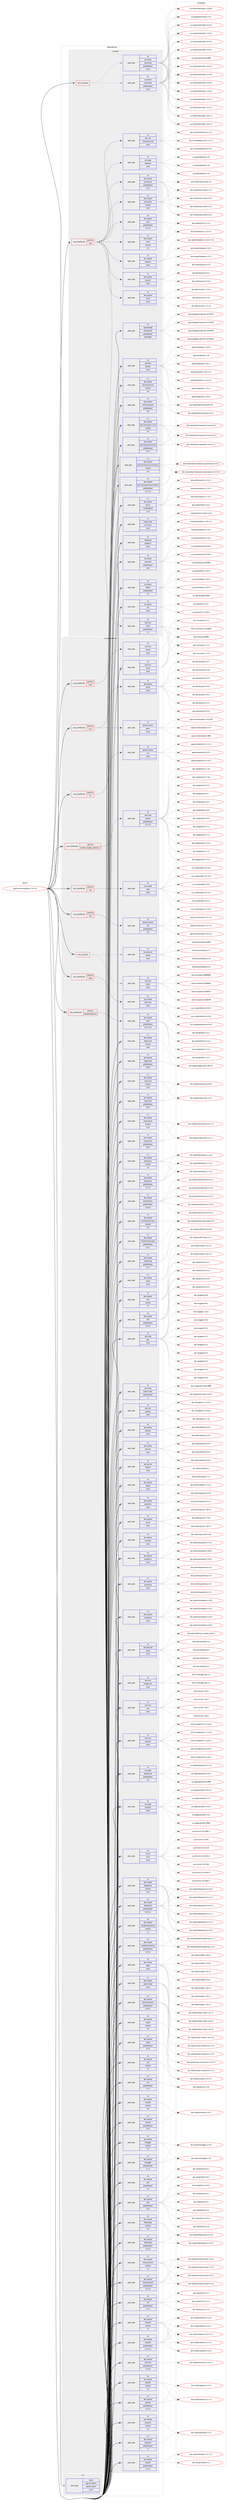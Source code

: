 digraph prolog {

# *************
# Graph options
# *************

newrank=true;
concentrate=true;
compound=true;
graph [rankdir=LR,fontname=Helvetica,fontsize=10,ranksep=1.5];#, ranksep=2.5, nodesep=0.2];
edge  [arrowhead=vee];
node  [fontname=Helvetica,fontsize=10];

# **********
# The ebuild
# **********

subgraph cluster_leftcol {
color=gray;
rank=same;
label=<<i>ebuild</i>>;
id [label="app-emulation/ganeti-2.15.2-r5", color=red, width=4, href="../app-emulation/ganeti-2.15.2-r5.svg"];
}

# ****************
# The dependencies
# ****************

subgraph cluster_midcol {
color=gray;
label=<<i>dependencies</i>>;
subgraph cluster_compile {
fillcolor="#eeeeee";
style=filled;
label=<<i>compile</i>>;
subgraph any8489 {
dependency485481 [label=<<TABLE BORDER="0" CELLBORDER="1" CELLSPACING="0" CELLPADDING="4"><TR><TD CELLPADDING="10">any_of_group</TD></TR></TABLE>>, shape=none, color=red];subgraph pack361048 {
dependency485482 [label=<<TABLE BORDER="0" CELLBORDER="1" CELLSPACING="0" CELLPADDING="4" WIDTH="220"><TR><TD ROWSPAN="6" CELLPADDING="30">pack_dep</TD></TR><TR><TD WIDTH="110">no</TD></TR><TR><TD>sys-devel</TD></TR><TR><TD>automake</TD></TR><TR><TD>greaterequal</TD></TR><TR><TD>1.16.1</TD></TR></TABLE>>, shape=none, color=blue];
}
dependency485481:e -> dependency485482:w [weight=20,style="dotted",arrowhead="oinv"];
subgraph pack361049 {
dependency485483 [label=<<TABLE BORDER="0" CELLBORDER="1" CELLSPACING="0" CELLPADDING="4" WIDTH="220"><TR><TD ROWSPAN="6" CELLPADDING="30">pack_dep</TD></TR><TR><TD WIDTH="110">no</TD></TR><TR><TD>sys-devel</TD></TR><TR><TD>automake</TD></TR><TR><TD>greaterequal</TD></TR><TR><TD>1.15.1</TD></TR></TABLE>>, shape=none, color=blue];
}
dependency485481:e -> dependency485483:w [weight=20,style="dotted",arrowhead="oinv"];
}
id:e -> dependency485481:w [weight=20,style="solid",arrowhead="vee"];
subgraph cond115636 {
dependency485484 [label=<<TABLE BORDER="0" CELLBORDER="1" CELLSPACING="0" CELLPADDING="4"><TR><TD ROWSPAN="3" CELLPADDING="10">use_conditional</TD></TR><TR><TD>positive</TD></TR><TR><TD>test</TD></TR></TABLE>>, shape=none, color=red];
subgraph pack361050 {
dependency485485 [label=<<TABLE BORDER="0" CELLBORDER="1" CELLSPACING="0" CELLPADDING="4" WIDTH="220"><TR><TD ROWSPAN="6" CELLPADDING="30">pack_dep</TD></TR><TR><TD WIDTH="110">no</TD></TR><TR><TD>dev-python</TD></TR><TR><TD>mock</TD></TR><TR><TD>none</TD></TR><TR><TD></TD></TR></TABLE>>, shape=none, color=blue];
}
dependency485484:e -> dependency485485:w [weight=20,style="dashed",arrowhead="vee"];
subgraph pack361051 {
dependency485486 [label=<<TABLE BORDER="0" CELLBORDER="1" CELLSPACING="0" CELLPADDING="4" WIDTH="220"><TR><TD ROWSPAN="6" CELLPADDING="30">pack_dep</TD></TR><TR><TD WIDTH="110">no</TD></TR><TR><TD>dev-python</TD></TR><TR><TD>pyyaml</TD></TR><TR><TD>none</TD></TR><TR><TD></TD></TR></TABLE>>, shape=none, color=blue];
}
dependency485484:e -> dependency485486:w [weight=20,style="dashed",arrowhead="vee"];
subgraph pack361052 {
dependency485487 [label=<<TABLE BORDER="0" CELLBORDER="1" CELLSPACING="0" CELLPADDING="4" WIDTH="220"><TR><TD ROWSPAN="6" CELLPADDING="30">pack_dep</TD></TR><TR><TD WIDTH="110">no</TD></TR><TR><TD>dev-haskell</TD></TR><TR><TD>haddock</TD></TR><TR><TD>none</TD></TR><TR><TD></TD></TR></TABLE>>, shape=none, color=blue];
}
dependency485484:e -> dependency485487:w [weight=20,style="dashed",arrowhead="vee"];
subgraph pack361053 {
dependency485488 [label=<<TABLE BORDER="0" CELLBORDER="1" CELLSPACING="0" CELLPADDING="4" WIDTH="220"><TR><TD ROWSPAN="6" CELLPADDING="30">pack_dep</TD></TR><TR><TD WIDTH="110">no</TD></TR><TR><TD>dev-haskell</TD></TR><TR><TD>hunit</TD></TR><TR><TD>greaterequal</TD></TR><TR><TD>1.2.4.2</TD></TR></TABLE>>, shape=none, color=blue];
}
dependency485484:e -> dependency485488:w [weight=20,style="dashed",arrowhead="vee"];
subgraph pack361054 {
dependency485489 [label=<<TABLE BORDER="0" CELLBORDER="1" CELLSPACING="0" CELLPADDING="4" WIDTH="220"><TR><TD ROWSPAN="6" CELLPADDING="30">pack_dep</TD></TR><TR><TD WIDTH="110">no</TD></TR><TR><TD>dev-haskell</TD></TR><TR><TD>hunit</TD></TR><TR><TD>smaller</TD></TR><TR><TD>1.3</TD></TR></TABLE>>, shape=none, color=blue];
}
dependency485484:e -> dependency485489:w [weight=20,style="dashed",arrowhead="vee"];
subgraph pack361055 {
dependency485490 [label=<<TABLE BORDER="0" CELLBORDER="1" CELLSPACING="0" CELLPADDING="4" WIDTH="220"><TR><TD ROWSPAN="6" CELLPADDING="30">pack_dep</TD></TR><TR><TD WIDTH="110">no</TD></TR><TR><TD>dev-haskell</TD></TR><TR><TD>quickcheck</TD></TR><TR><TD>greaterequal</TD></TR><TR><TD>2.4.2</TD></TR></TABLE>>, shape=none, color=blue];
}
dependency485484:e -> dependency485490:w [weight=20,style="dashed",arrowhead="vee"];
subgraph pack361056 {
dependency485491 [label=<<TABLE BORDER="0" CELLBORDER="1" CELLSPACING="0" CELLPADDING="4" WIDTH="220"><TR><TD ROWSPAN="6" CELLPADDING="30">pack_dep</TD></TR><TR><TD WIDTH="110">no</TD></TR><TR><TD>dev-haskell</TD></TR><TR><TD>quickcheck</TD></TR><TR><TD>smaller</TD></TR><TR><TD>2.8.3</TD></TR></TABLE>>, shape=none, color=blue];
}
dependency485484:e -> dependency485491:w [weight=20,style="dashed",arrowhead="vee"];
subgraph pack361057 {
dependency485492 [label=<<TABLE BORDER="0" CELLBORDER="1" CELLSPACING="0" CELLPADDING="4" WIDTH="220"><TR><TD ROWSPAN="6" CELLPADDING="30">pack_dep</TD></TR><TR><TD WIDTH="110">no</TD></TR><TR><TD>sys-apps</TD></TR><TR><TD>fakeroot</TD></TR><TR><TD>none</TD></TR><TR><TD></TD></TR></TABLE>>, shape=none, color=blue];
}
dependency485484:e -> dependency485492:w [weight=20,style="dashed",arrowhead="vee"];
subgraph pack361058 {
dependency485493 [label=<<TABLE BORDER="0" CELLBORDER="1" CELLSPACING="0" CELLPADDING="4" WIDTH="220"><TR><TD ROWSPAN="6" CELLPADDING="30">pack_dep</TD></TR><TR><TD WIDTH="110">no</TD></TR><TR><TD>net-misc</TD></TR><TR><TD>socat</TD></TR><TR><TD>greaterequal</TD></TR><TR><TD>1.7</TD></TR></TABLE>>, shape=none, color=blue];
}
dependency485484:e -> dependency485493:w [weight=20,style="dashed",arrowhead="vee"];
subgraph pack361059 {
dependency485494 [label=<<TABLE BORDER="0" CELLBORDER="1" CELLSPACING="0" CELLPADDING="4" WIDTH="220"><TR><TD ROWSPAN="6" CELLPADDING="30">pack_dep</TD></TR><TR><TD WIDTH="110">no</TD></TR><TR><TD>dev-util</TD></TR><TR><TD>shelltestrunner</TD></TR><TR><TD>none</TD></TR><TR><TD></TD></TR></TABLE>>, shape=none, color=blue];
}
dependency485484:e -> dependency485494:w [weight=20,style="dashed",arrowhead="vee"];
}
id:e -> dependency485484:w [weight=20,style="solid",arrowhead="vee"];
subgraph pack361060 {
dependency485495 [label=<<TABLE BORDER="0" CELLBORDER="1" CELLSPACING="0" CELLPADDING="4" WIDTH="220"><TR><TD ROWSPAN="6" CELLPADDING="30">pack_dep</TD></TR><TR><TD WIDTH="110">no</TD></TR><TR><TD>app-portage</TD></TR><TR><TD>elt-patches</TD></TR><TR><TD>greaterequal</TD></TR><TR><TD>20170815</TD></TR></TABLE>>, shape=none, color=blue];
}
id:e -> dependency485495:w [weight=20,style="solid",arrowhead="vee"];
subgraph pack361061 {
dependency485496 [label=<<TABLE BORDER="0" CELLBORDER="1" CELLSPACING="0" CELLPADDING="4" WIDTH="220"><TR><TD ROWSPAN="6" CELLPADDING="30">pack_dep</TD></TR><TR><TD WIDTH="110">no</TD></TR><TR><TD>app-text</TD></TR><TR><TD>pandoc</TD></TR><TR><TD>none</TD></TR><TR><TD></TD></TR></TABLE>>, shape=none, color=blue];
}
id:e -> dependency485496:w [weight=20,style="solid",arrowhead="vee"];
subgraph pack361062 {
dependency485497 [label=<<TABLE BORDER="0" CELLBORDER="1" CELLSPACING="0" CELLPADDING="4" WIDTH="220"><TR><TD ROWSPAN="6" CELLPADDING="30">pack_dep</TD></TR><TR><TD WIDTH="110">no</TD></TR><TR><TD>dev-haskell</TD></TR><TR><TD>test-framework</TD></TR><TR><TD>greaterequal</TD></TR><TR><TD>0.6</TD></TR></TABLE>>, shape=none, color=blue];
}
id:e -> dependency485497:w [weight=20,style="solid",arrowhead="vee"];
subgraph pack361063 {
dependency485498 [label=<<TABLE BORDER="0" CELLBORDER="1" CELLSPACING="0" CELLPADDING="4" WIDTH="220"><TR><TD ROWSPAN="6" CELLPADDING="30">pack_dep</TD></TR><TR><TD WIDTH="110">no</TD></TR><TR><TD>dev-haskell</TD></TR><TR><TD>test-framework</TD></TR><TR><TD>smaller</TD></TR><TR><TD>0.9</TD></TR></TABLE>>, shape=none, color=blue];
}
id:e -> dependency485498:w [weight=20,style="solid",arrowhead="vee"];
subgraph pack361064 {
dependency485499 [label=<<TABLE BORDER="0" CELLBORDER="1" CELLSPACING="0" CELLPADDING="4" WIDTH="220"><TR><TD ROWSPAN="6" CELLPADDING="30">pack_dep</TD></TR><TR><TD WIDTH="110">no</TD></TR><TR><TD>dev-haskell</TD></TR><TR><TD>test-framework-hunit</TD></TR><TR><TD>greaterequal</TD></TR><TR><TD>0.2.7</TD></TR></TABLE>>, shape=none, color=blue];
}
id:e -> dependency485499:w [weight=20,style="solid",arrowhead="vee"];
subgraph pack361065 {
dependency485500 [label=<<TABLE BORDER="0" CELLBORDER="1" CELLSPACING="0" CELLPADDING="4" WIDTH="220"><TR><TD ROWSPAN="6" CELLPADDING="30">pack_dep</TD></TR><TR><TD WIDTH="110">no</TD></TR><TR><TD>dev-haskell</TD></TR><TR><TD>test-framework-hunit</TD></TR><TR><TD>smaller</TD></TR><TR><TD>0.4</TD></TR></TABLE>>, shape=none, color=blue];
}
id:e -> dependency485500:w [weight=20,style="solid",arrowhead="vee"];
subgraph pack361066 {
dependency485501 [label=<<TABLE BORDER="0" CELLBORDER="1" CELLSPACING="0" CELLPADDING="4" WIDTH="220"><TR><TD ROWSPAN="6" CELLPADDING="30">pack_dep</TD></TR><TR><TD WIDTH="110">no</TD></TR><TR><TD>dev-haskell</TD></TR><TR><TD>test-framework-quickcheck2</TD></TR><TR><TD>greaterequal</TD></TR><TR><TD>0.2.12.1</TD></TR></TABLE>>, shape=none, color=blue];
}
id:e -> dependency485501:w [weight=20,style="solid",arrowhead="vee"];
subgraph pack361067 {
dependency485502 [label=<<TABLE BORDER="0" CELLBORDER="1" CELLSPACING="0" CELLPADDING="4" WIDTH="220"><TR><TD ROWSPAN="6" CELLPADDING="30">pack_dep</TD></TR><TR><TD WIDTH="110">no</TD></TR><TR><TD>dev-haskell</TD></TR><TR><TD>test-framework-quickcheck2</TD></TR><TR><TD>smaller</TD></TR><TR><TD>0.4</TD></TR></TABLE>>, shape=none, color=blue];
}
id:e -> dependency485502:w [weight=20,style="solid",arrowhead="vee"];
subgraph pack361068 {
dependency485503 [label=<<TABLE BORDER="0" CELLBORDER="1" CELLSPACING="0" CELLPADDING="4" WIDTH="220"><TR><TD ROWSPAN="6" CELLPADDING="30">pack_dep</TD></TR><TR><TD WIDTH="110">no</TD></TR><TR><TD>dev-python</TD></TR><TR><TD>sphinx</TD></TR><TR><TD>smallerequal</TD></TR><TR><TD>1.3.5</TD></TR></TABLE>>, shape=none, color=blue];
}
id:e -> dependency485503:w [weight=20,style="solid",arrowhead="vee"];
subgraph pack361069 {
dependency485504 [label=<<TABLE BORDER="0" CELLBORDER="1" CELLSPACING="0" CELLPADDING="4" WIDTH="220"><TR><TD ROWSPAN="6" CELLPADDING="30">pack_dep</TD></TR><TR><TD WIDTH="110">no</TD></TR><TR><TD>media-fonts</TD></TR><TR><TD>urw-fonts</TD></TR><TR><TD>none</TD></TR><TR><TD></TD></TR></TABLE>>, shape=none, color=blue];
}
id:e -> dependency485504:w [weight=20,style="solid",arrowhead="vee"];
subgraph pack361070 {
dependency485505 [label=<<TABLE BORDER="0" CELLBORDER="1" CELLSPACING="0" CELLPADDING="4" WIDTH="220"><TR><TD ROWSPAN="6" CELLPADDING="30">pack_dep</TD></TR><TR><TD WIDTH="110">no</TD></TR><TR><TD>media-gfx</TD></TR><TR><TD>graphviz</TD></TR><TR><TD>none</TD></TR><TR><TD></TD></TR></TABLE>>, shape=none, color=blue];
}
id:e -> dependency485505:w [weight=20,style="solid",arrowhead="vee"];
subgraph pack361071 {
dependency485506 [label=<<TABLE BORDER="0" CELLBORDER="1" CELLSPACING="0" CELLPADDING="4" WIDTH="220"><TR><TD ROWSPAN="6" CELLPADDING="30">pack_dep</TD></TR><TR><TD WIDTH="110">no</TD></TR><TR><TD>sys-devel</TD></TR><TR><TD>autoconf</TD></TR><TR><TD>greaterequal</TD></TR><TR><TD>2.69</TD></TR></TABLE>>, shape=none, color=blue];
}
id:e -> dependency485506:w [weight=20,style="solid",arrowhead="vee"];
subgraph pack361072 {
dependency485507 [label=<<TABLE BORDER="0" CELLBORDER="1" CELLSPACING="0" CELLPADDING="4" WIDTH="220"><TR><TD ROWSPAN="6" CELLPADDING="30">pack_dep</TD></TR><TR><TD WIDTH="110">no</TD></TR><TR><TD>sys-devel</TD></TR><TR><TD>libtool</TD></TR><TR><TD>greaterequal</TD></TR><TR><TD>2.4</TD></TR></TABLE>>, shape=none, color=blue];
}
id:e -> dependency485507:w [weight=20,style="solid",arrowhead="vee"];
subgraph pack361073 {
dependency485508 [label=<<TABLE BORDER="0" CELLBORDER="1" CELLSPACING="0" CELLPADDING="4" WIDTH="220"><TR><TD ROWSPAN="6" CELLPADDING="30">pack_dep</TD></TR><TR><TD WIDTH="110">no</TD></TR><TR><TD>sys-devel</TD></TR><TR><TD>m4</TD></TR><TR><TD>none</TD></TR><TR><TD></TD></TR></TABLE>>, shape=none, color=blue];
}
id:e -> dependency485508:w [weight=20,style="solid",arrowhead="vee"];
}
subgraph cluster_compileandrun {
fillcolor="#eeeeee";
style=filled;
label=<<i>compile and run</i>>;
subgraph any8490 {
dependency485509 [label=<<TABLE BORDER="0" CELLBORDER="1" CELLSPACING="0" CELLPADDING="4"><TR><TD CELLPADDING="10">any_of_group</TD></TR></TABLE>>, shape=none, color=red];subgraph pack361074 {
dependency485510 [label=<<TABLE BORDER="0" CELLBORDER="1" CELLSPACING="0" CELLPADDING="4" WIDTH="220"><TR><TD ROWSPAN="6" CELLPADDING="30">pack_dep</TD></TR><TR><TD WIDTH="110">no</TD></TR><TR><TD>net-misc</TD></TR><TR><TD>iputils</TD></TR><TR><TD>none</TD></TR><TR><TD></TD></TR></TABLE>>, shape=none, color=blue];
}
dependency485509:e -> dependency485510:w [weight=20,style="dotted",arrowhead="oinv"];
subgraph pack361075 {
dependency485511 [label=<<TABLE BORDER="0" CELLBORDER="1" CELLSPACING="0" CELLPADDING="4" WIDTH="220"><TR><TD ROWSPAN="6" CELLPADDING="30">pack_dep</TD></TR><TR><TD WIDTH="110">no</TD></TR><TR><TD>net-analyzer</TD></TR><TR><TD>arping</TD></TR><TR><TD>none</TD></TR><TR><TD></TD></TR></TABLE>>, shape=none, color=blue];
}
dependency485509:e -> dependency485511:w [weight=20,style="dotted",arrowhead="oinv"];
}
id:e -> dependency485509:w [weight=20,style="solid",arrowhead="odotvee"];
subgraph cond115637 {
dependency485512 [label=<<TABLE BORDER="0" CELLBORDER="1" CELLSPACING="0" CELLPADDING="4"><TR><TD ROWSPAN="3" CELLPADDING="10">use_conditional</TD></TR><TR><TD>positive</TD></TR><TR><TD>drbd</TD></TR></TABLE>>, shape=none, color=red];
subgraph pack361076 {
dependency485513 [label=<<TABLE BORDER="0" CELLBORDER="1" CELLSPACING="0" CELLPADDING="4" WIDTH="220"><TR><TD ROWSPAN="6" CELLPADDING="30">pack_dep</TD></TR><TR><TD WIDTH="110">no</TD></TR><TR><TD>sys-cluster</TD></TR><TR><TD>drbd-utils</TD></TR><TR><TD>none</TD></TR><TR><TD></TD></TR></TABLE>>, shape=none, color=blue];
}
dependency485512:e -> dependency485513:w [weight=20,style="dashed",arrowhead="vee"];
}
id:e -> dependency485512:w [weight=20,style="solid",arrowhead="odotvee"];
subgraph cond115638 {
dependency485514 [label=<<TABLE BORDER="0" CELLBORDER="1" CELLSPACING="0" CELLPADDING="4"><TR><TD ROWSPAN="3" CELLPADDING="10">use_conditional</TD></TR><TR><TD>positive</TD></TR><TR><TD>haskell-daemons</TD></TR></TABLE>>, shape=none, color=red];
subgraph pack361077 {
dependency485515 [label=<<TABLE BORDER="0" CELLBORDER="1" CELLSPACING="0" CELLPADDING="4" WIDTH="220"><TR><TD ROWSPAN="6" CELLPADDING="30">pack_dep</TD></TR><TR><TD WIDTH="110">no</TD></TR><TR><TD>dev-haskell</TD></TR><TR><TD>text</TD></TR><TR><TD>greaterequal</TD></TR><TR><TD>0.11.1.13</TD></TR></TABLE>>, shape=none, color=blue];
}
dependency485514:e -> dependency485515:w [weight=20,style="dashed",arrowhead="vee"];
}
id:e -> dependency485514:w [weight=20,style="solid",arrowhead="odotvee"];
subgraph cond115639 {
dependency485516 [label=<<TABLE BORDER="0" CELLBORDER="1" CELLSPACING="0" CELLPADDING="4"><TR><TD ROWSPAN="3" CELLPADDING="10">use_conditional</TD></TR><TR><TD>positive</TD></TR><TR><TD>ipv6</TD></TR></TABLE>>, shape=none, color=red];
subgraph pack361078 {
dependency485517 [label=<<TABLE BORDER="0" CELLBORDER="1" CELLSPACING="0" CELLPADDING="4" WIDTH="220"><TR><TD ROWSPAN="6" CELLPADDING="30">pack_dep</TD></TR><TR><TD WIDTH="110">no</TD></TR><TR><TD>net-misc</TD></TR><TR><TD>ndisc6</TD></TR><TR><TD>none</TD></TR><TR><TD></TD></TR></TABLE>>, shape=none, color=blue];
}
dependency485516:e -> dependency485517:w [weight=20,style="dashed",arrowhead="vee"];
}
id:e -> dependency485516:w [weight=20,style="solid",arrowhead="odotvee"];
subgraph cond115640 {
dependency485518 [label=<<TABLE BORDER="0" CELLBORDER="1" CELLSPACING="0" CELLPADDING="4"><TR><TD ROWSPAN="3" CELLPADDING="10">use_conditional</TD></TR><TR><TD>positive</TD></TR><TR><TD>kvm</TD></TR></TABLE>>, shape=none, color=red];
subgraph pack361079 {
dependency485519 [label=<<TABLE BORDER="0" CELLBORDER="1" CELLSPACING="0" CELLPADDING="4" WIDTH="220"><TR><TD ROWSPAN="6" CELLPADDING="30">pack_dep</TD></TR><TR><TD WIDTH="110">no</TD></TR><TR><TD>dev-python</TD></TR><TR><TD>psutil</TD></TR><TR><TD>none</TD></TR><TR><TD></TD></TR></TABLE>>, shape=none, color=blue];
}
dependency485518:e -> dependency485519:w [weight=20,style="dashed",arrowhead="vee"];
subgraph pack361080 {
dependency485520 [label=<<TABLE BORDER="0" CELLBORDER="1" CELLSPACING="0" CELLPADDING="4" WIDTH="220"><TR><TD ROWSPAN="6" CELLPADDING="30">pack_dep</TD></TR><TR><TD WIDTH="110">no</TD></TR><TR><TD>app-emulation</TD></TR><TR><TD>qemu</TD></TR><TR><TD>none</TD></TR><TR><TD></TD></TR></TABLE>>, shape=none, color=blue];
}
dependency485518:e -> dependency485520:w [weight=20,style="dashed",arrowhead="vee"];
}
id:e -> dependency485518:w [weight=20,style="solid",arrowhead="odotvee"];
subgraph cond115641 {
dependency485521 [label=<<TABLE BORDER="0" CELLBORDER="1" CELLSPACING="0" CELLPADDING="4"><TR><TD ROWSPAN="3" CELLPADDING="10">use_conditional</TD></TR><TR><TD>positive</TD></TR><TR><TD>lxc</TD></TR></TABLE>>, shape=none, color=red];
subgraph pack361081 {
dependency485522 [label=<<TABLE BORDER="0" CELLBORDER="1" CELLSPACING="0" CELLPADDING="4" WIDTH="220"><TR><TD ROWSPAN="6" CELLPADDING="30">pack_dep</TD></TR><TR><TD WIDTH="110">no</TD></TR><TR><TD>app-emulation</TD></TR><TR><TD>lxc</TD></TR><TR><TD>none</TD></TR><TR><TD></TD></TR></TABLE>>, shape=none, color=blue];
}
dependency485521:e -> dependency485522:w [weight=20,style="dashed",arrowhead="vee"];
}
id:e -> dependency485521:w [weight=20,style="solid",arrowhead="odotvee"];
subgraph cond115642 {
dependency485523 [label=<<TABLE BORDER="0" CELLBORDER="1" CELLSPACING="0" CELLPADDING="4"><TR><TD ROWSPAN="3" CELLPADDING="10">use_conditional</TD></TR><TR><TD>positive</TD></TR><TR><TD>python_targets_python2_7</TD></TR></TABLE>>, shape=none, color=red];
subgraph pack361082 {
dependency485524 [label=<<TABLE BORDER="0" CELLBORDER="1" CELLSPACING="0" CELLPADDING="4" WIDTH="220"><TR><TD ROWSPAN="6" CELLPADDING="30">pack_dep</TD></TR><TR><TD WIDTH="110">no</TD></TR><TR><TD>dev-lang</TD></TR><TR><TD>python</TD></TR><TR><TD>greaterequal</TD></TR><TR><TD>2.7.5-r2</TD></TR></TABLE>>, shape=none, color=blue];
}
dependency485523:e -> dependency485524:w [weight=20,style="dashed",arrowhead="vee"];
}
id:e -> dependency485523:w [weight=20,style="solid",arrowhead="odotvee"];
subgraph cond115643 {
dependency485525 [label=<<TABLE BORDER="0" CELLBORDER="1" CELLSPACING="0" CELLPADDING="4"><TR><TD ROWSPAN="3" CELLPADDING="10">use_conditional</TD></TR><TR><TD>positive</TD></TR><TR><TD>rbd</TD></TR></TABLE>>, shape=none, color=red];
subgraph pack361083 {
dependency485526 [label=<<TABLE BORDER="0" CELLBORDER="1" CELLSPACING="0" CELLPADDING="4" WIDTH="220"><TR><TD ROWSPAN="6" CELLPADDING="30">pack_dep</TD></TR><TR><TD WIDTH="110">no</TD></TR><TR><TD>sys-cluster</TD></TR><TR><TD>ceph</TD></TR><TR><TD>none</TD></TR><TR><TD></TD></TR></TABLE>>, shape=none, color=blue];
}
dependency485525:e -> dependency485526:w [weight=20,style="dashed",arrowhead="vee"];
}
id:e -> dependency485525:w [weight=20,style="solid",arrowhead="odotvee"];
subgraph cond115644 {
dependency485527 [label=<<TABLE BORDER="0" CELLBORDER="1" CELLSPACING="0" CELLPADDING="4"><TR><TD ROWSPAN="3" CELLPADDING="10">use_conditional</TD></TR><TR><TD>positive</TD></TR><TR><TD>xen</TD></TR></TABLE>>, shape=none, color=red];
subgraph pack361084 {
dependency485528 [label=<<TABLE BORDER="0" CELLBORDER="1" CELLSPACING="0" CELLPADDING="4" WIDTH="220"><TR><TD ROWSPAN="6" CELLPADDING="30">pack_dep</TD></TR><TR><TD WIDTH="110">no</TD></TR><TR><TD>app-emulation</TD></TR><TR><TD>xen</TD></TR><TR><TD>greaterequal</TD></TR><TR><TD>3.0</TD></TR></TABLE>>, shape=none, color=blue];
}
dependency485527:e -> dependency485528:w [weight=20,style="dashed",arrowhead="vee"];
}
id:e -> dependency485527:w [weight=20,style="solid",arrowhead="odotvee"];
subgraph pack361085 {
dependency485529 [label=<<TABLE BORDER="0" CELLBORDER="1" CELLSPACING="0" CELLPADDING="4" WIDTH="220"><TR><TD ROWSPAN="6" CELLPADDING="30">pack_dep</TD></TR><TR><TD WIDTH="110">no</TD></TR><TR><TD>dev-haskell</TD></TR><TR><TD>attoparsec</TD></TR><TR><TD>greaterequal</TD></TR><TR><TD>0.10.1.1</TD></TR></TABLE>>, shape=none, color=blue];
}
id:e -> dependency485529:w [weight=20,style="solid",arrowhead="odotvee"];
subgraph pack361086 {
dependency485530 [label=<<TABLE BORDER="0" CELLBORDER="1" CELLSPACING="0" CELLPADDING="4" WIDTH="220"><TR><TD ROWSPAN="6" CELLPADDING="30">pack_dep</TD></TR><TR><TD WIDTH="110">no</TD></TR><TR><TD>dev-haskell</TD></TR><TR><TD>attoparsec</TD></TR><TR><TD>smaller</TD></TR><TR><TD>0.14</TD></TR></TABLE>>, shape=none, color=blue];
}
id:e -> dependency485530:w [weight=20,style="solid",arrowhead="odotvee"];
subgraph pack361087 {
dependency485531 [label=<<TABLE BORDER="0" CELLBORDER="1" CELLSPACING="0" CELLPADDING="4" WIDTH="220"><TR><TD ROWSPAN="6" CELLPADDING="30">pack_dep</TD></TR><TR><TD WIDTH="110">no</TD></TR><TR><TD>dev-haskell</TD></TR><TR><TD>base64-bytestring</TD></TR><TR><TD>greaterequal</TD></TR><TR><TD>1.0.0.1</TD></TR></TABLE>>, shape=none, color=blue];
}
id:e -> dependency485531:w [weight=20,style="solid",arrowhead="odotvee"];
subgraph pack361088 {
dependency485532 [label=<<TABLE BORDER="0" CELLBORDER="1" CELLSPACING="0" CELLPADDING="4" WIDTH="220"><TR><TD ROWSPAN="6" CELLPADDING="30">pack_dep</TD></TR><TR><TD WIDTH="110">no</TD></TR><TR><TD>dev-haskell</TD></TR><TR><TD>base64-bytestring</TD></TR><TR><TD>smaller</TD></TR><TR><TD>1.1</TD></TR></TABLE>>, shape=none, color=blue];
}
id:e -> dependency485532:w [weight=20,style="solid",arrowhead="odotvee"];
subgraph pack361089 {
dependency485533 [label=<<TABLE BORDER="0" CELLBORDER="1" CELLSPACING="0" CELLPADDING="4" WIDTH="220"><TR><TD ROWSPAN="6" CELLPADDING="30">pack_dep</TD></TR><TR><TD WIDTH="110">no</TD></TR><TR><TD>dev-haskell</TD></TR><TR><TD>cabal</TD></TR><TR><TD>none</TD></TR><TR><TD></TD></TR></TABLE>>, shape=none, color=blue];
}
id:e -> dependency485533:w [weight=20,style="solid",arrowhead="odotvee"];
subgraph pack361090 {
dependency485534 [label=<<TABLE BORDER="0" CELLBORDER="1" CELLSPACING="0" CELLPADDING="4" WIDTH="220"><TR><TD ROWSPAN="6" CELLPADDING="30">pack_dep</TD></TR><TR><TD WIDTH="110">no</TD></TR><TR><TD>dev-haskell</TD></TR><TR><TD>cabal-install</TD></TR><TR><TD>none</TD></TR><TR><TD></TD></TR></TABLE>>, shape=none, color=blue];
}
id:e -> dependency485534:w [weight=20,style="solid",arrowhead="odotvee"];
subgraph pack361091 {
dependency485535 [label=<<TABLE BORDER="0" CELLBORDER="1" CELLSPACING="0" CELLPADDING="4" WIDTH="220"><TR><TD ROWSPAN="6" CELLPADDING="30">pack_dep</TD></TR><TR><TD WIDTH="110">no</TD></TR><TR><TD>dev-haskell</TD></TR><TR><TD>case-insensitive</TD></TR><TR><TD>greaterequal</TD></TR><TR><TD>0.4.0.1</TD></TR></TABLE>>, shape=none, color=blue];
}
id:e -> dependency485535:w [weight=20,style="solid",arrowhead="odotvee"];
subgraph pack361092 {
dependency485536 [label=<<TABLE BORDER="0" CELLBORDER="1" CELLSPACING="0" CELLPADDING="4" WIDTH="220"><TR><TD ROWSPAN="6" CELLPADDING="30">pack_dep</TD></TR><TR><TD WIDTH="110">no</TD></TR><TR><TD>dev-haskell</TD></TR><TR><TD>crypto</TD></TR><TR><TD>greaterequal</TD></TR><TR><TD>4.2.4</TD></TR></TABLE>>, shape=none, color=blue];
}
id:e -> dependency485536:w [weight=20,style="solid",arrowhead="odotvee"];
subgraph pack361093 {
dependency485537 [label=<<TABLE BORDER="0" CELLBORDER="1" CELLSPACING="0" CELLPADDING="4" WIDTH="220"><TR><TD ROWSPAN="6" CELLPADDING="30">pack_dep</TD></TR><TR><TD WIDTH="110">no</TD></TR><TR><TD>dev-haskell</TD></TR><TR><TD>crypto</TD></TR><TR><TD>smaller</TD></TR><TR><TD>4.3</TD></TR></TABLE>>, shape=none, color=blue];
}
id:e -> dependency485537:w [weight=20,style="solid",arrowhead="odotvee"];
subgraph pack361094 {
dependency485538 [label=<<TABLE BORDER="0" CELLBORDER="1" CELLSPACING="0" CELLPADDING="4" WIDTH="220"><TR><TD ROWSPAN="6" CELLPADDING="30">pack_dep</TD></TR><TR><TD WIDTH="110">no</TD></TR><TR><TD>dev-haskell</TD></TR><TR><TD>curl</TD></TR><TR><TD>greaterequal</TD></TR><TR><TD>1.3.7</TD></TR></TABLE>>, shape=none, color=blue];
}
id:e -> dependency485538:w [weight=20,style="solid",arrowhead="odotvee"];
subgraph pack361095 {
dependency485539 [label=<<TABLE BORDER="0" CELLBORDER="1" CELLSPACING="0" CELLPADDING="4" WIDTH="220"><TR><TD ROWSPAN="6" CELLPADDING="30">pack_dep</TD></TR><TR><TD WIDTH="110">no</TD></TR><TR><TD>dev-haskell</TD></TR><TR><TD>curl</TD></TR><TR><TD>smaller</TD></TR><TR><TD>1.4</TD></TR></TABLE>>, shape=none, color=blue];
}
id:e -> dependency485539:w [weight=20,style="solid",arrowhead="odotvee"];
subgraph pack361096 {
dependency485540 [label=<<TABLE BORDER="0" CELLBORDER="1" CELLSPACING="0" CELLPADDING="4" WIDTH="220"><TR><TD ROWSPAN="6" CELLPADDING="30">pack_dep</TD></TR><TR><TD WIDTH="110">no</TD></TR><TR><TD>dev-haskell</TD></TR><TR><TD>hinotify</TD></TR><TR><TD>greaterequal</TD></TR><TR><TD>0.3.2</TD></TR></TABLE>>, shape=none, color=blue];
}
id:e -> dependency485540:w [weight=20,style="solid",arrowhead="odotvee"];
subgraph pack361097 {
dependency485541 [label=<<TABLE BORDER="0" CELLBORDER="1" CELLSPACING="0" CELLPADDING="4" WIDTH="220"><TR><TD ROWSPAN="6" CELLPADDING="30">pack_dep</TD></TR><TR><TD WIDTH="110">no</TD></TR><TR><TD>dev-haskell</TD></TR><TR><TD>hinotify</TD></TR><TR><TD>smaller</TD></TR><TR><TD>0.4</TD></TR></TABLE>>, shape=none, color=blue];
}
id:e -> dependency485541:w [weight=20,style="solid",arrowhead="odotvee"];
subgraph pack361098 {
dependency485542 [label=<<TABLE BORDER="0" CELLBORDER="1" CELLSPACING="0" CELLPADDING="4" WIDTH="220"><TR><TD ROWSPAN="6" CELLPADDING="30">pack_dep</TD></TR><TR><TD WIDTH="110">no</TD></TR><TR><TD>dev-haskell</TD></TR><TR><TD>hslogger</TD></TR><TR><TD>greaterequal</TD></TR><TR><TD>1.1.4</TD></TR></TABLE>>, shape=none, color=blue];
}
id:e -> dependency485542:w [weight=20,style="solid",arrowhead="odotvee"];
subgraph pack361099 {
dependency485543 [label=<<TABLE BORDER="0" CELLBORDER="1" CELLSPACING="0" CELLPADDING="4" WIDTH="220"><TR><TD ROWSPAN="6" CELLPADDING="30">pack_dep</TD></TR><TR><TD WIDTH="110">no</TD></TR><TR><TD>dev-haskell</TD></TR><TR><TD>hslogger</TD></TR><TR><TD>smaller</TD></TR><TR><TD>1.3</TD></TR></TABLE>>, shape=none, color=blue];
}
id:e -> dependency485543:w [weight=20,style="solid",arrowhead="odotvee"];
subgraph pack361100 {
dependency485544 [label=<<TABLE BORDER="0" CELLBORDER="1" CELLSPACING="0" CELLPADDING="4" WIDTH="220"><TR><TD ROWSPAN="6" CELLPADDING="30">pack_dep</TD></TR><TR><TD WIDTH="110">no</TD></TR><TR><TD>dev-haskell</TD></TR><TR><TD>json</TD></TR><TR><TD>greaterequal</TD></TR><TR><TD>0.5</TD></TR></TABLE>>, shape=none, color=blue];
}
id:e -> dependency485544:w [weight=20,style="solid",arrowhead="odotvee"];
subgraph pack361101 {
dependency485545 [label=<<TABLE BORDER="0" CELLBORDER="1" CELLSPACING="0" CELLPADDING="4" WIDTH="220"><TR><TD ROWSPAN="6" CELLPADDING="30">pack_dep</TD></TR><TR><TD WIDTH="110">no</TD></TR><TR><TD>dev-haskell</TD></TR><TR><TD>lens</TD></TR><TR><TD>greaterequal</TD></TR><TR><TD>3.10</TD></TR></TABLE>>, shape=none, color=blue];
}
id:e -> dependency485545:w [weight=20,style="solid",arrowhead="odotvee"];
subgraph pack361102 {
dependency485546 [label=<<TABLE BORDER="0" CELLBORDER="1" CELLSPACING="0" CELLPADDING="4" WIDTH="220"><TR><TD ROWSPAN="6" CELLPADDING="30">pack_dep</TD></TR><TR><TD WIDTH="110">no</TD></TR><TR><TD>dev-haskell</TD></TR><TR><TD>lifted-base</TD></TR><TR><TD>greaterequal</TD></TR><TR><TD>0.2.0.3</TD></TR></TABLE>>, shape=none, color=blue];
}
id:e -> dependency485546:w [weight=20,style="solid",arrowhead="odotvee"];
subgraph pack361103 {
dependency485547 [label=<<TABLE BORDER="0" CELLBORDER="1" CELLSPACING="0" CELLPADDING="4" WIDTH="220"><TR><TD ROWSPAN="6" CELLPADDING="30">pack_dep</TD></TR><TR><TD WIDTH="110">no</TD></TR><TR><TD>dev-haskell</TD></TR><TR><TD>lifted-base</TD></TR><TR><TD>smaller</TD></TR><TR><TD>0.3</TD></TR></TABLE>>, shape=none, color=blue];
}
id:e -> dependency485547:w [weight=20,style="solid",arrowhead="odotvee"];
subgraph pack361104 {
dependency485548 [label=<<TABLE BORDER="0" CELLBORDER="1" CELLSPACING="0" CELLPADDING="4" WIDTH="220"><TR><TD ROWSPAN="6" CELLPADDING="30">pack_dep</TD></TR><TR><TD WIDTH="110">no</TD></TR><TR><TD>dev-haskell</TD></TR><TR><TD>monad-control</TD></TR><TR><TD>greaterequal</TD></TR><TR><TD>0.3.1.3</TD></TR></TABLE>>, shape=none, color=blue];
}
id:e -> dependency485548:w [weight=20,style="solid",arrowhead="odotvee"];
subgraph pack361105 {
dependency485549 [label=<<TABLE BORDER="0" CELLBORDER="1" CELLSPACING="0" CELLPADDING="4" WIDTH="220"><TR><TD ROWSPAN="6" CELLPADDING="30">pack_dep</TD></TR><TR><TD WIDTH="110">no</TD></TR><TR><TD>dev-haskell</TD></TR><TR><TD>monad-control</TD></TR><TR><TD>smaller</TD></TR><TR><TD>1.1</TD></TR></TABLE>>, shape=none, color=blue];
}
id:e -> dependency485549:w [weight=20,style="solid",arrowhead="odotvee"];
subgraph pack361106 {
dependency485550 [label=<<TABLE BORDER="0" CELLBORDER="1" CELLSPACING="0" CELLPADDING="4" WIDTH="220"><TR><TD ROWSPAN="6" CELLPADDING="30">pack_dep</TD></TR><TR><TD WIDTH="110">no</TD></TR><TR><TD>dev-haskell</TD></TR><TR><TD>mtl</TD></TR><TR><TD>greaterequal</TD></TR><TR><TD>2.1.1</TD></TR></TABLE>>, shape=none, color=blue];
}
id:e -> dependency485550:w [weight=20,style="solid",arrowhead="odotvee"];
subgraph pack361107 {
dependency485551 [label=<<TABLE BORDER="0" CELLBORDER="1" CELLSPACING="0" CELLPADDING="4" WIDTH="220"><TR><TD ROWSPAN="6" CELLPADDING="30">pack_dep</TD></TR><TR><TD WIDTH="110">no</TD></TR><TR><TD>dev-haskell</TD></TR><TR><TD>network</TD></TR><TR><TD>greaterequal</TD></TR><TR><TD>2.3.0.13</TD></TR></TABLE>>, shape=none, color=blue];
}
id:e -> dependency485551:w [weight=20,style="solid",arrowhead="odotvee"];
subgraph pack361108 {
dependency485552 [label=<<TABLE BORDER="0" CELLBORDER="1" CELLSPACING="0" CELLPADDING="4" WIDTH="220"><TR><TD ROWSPAN="6" CELLPADDING="30">pack_dep</TD></TR><TR><TD WIDTH="110">no</TD></TR><TR><TD>dev-haskell</TD></TR><TR><TD>network</TD></TR><TR><TD>smaller</TD></TR><TR><TD>2.7</TD></TR></TABLE>>, shape=none, color=blue];
}
id:e -> dependency485552:w [weight=20,style="solid",arrowhead="odotvee"];
subgraph pack361109 {
dependency485553 [label=<<TABLE BORDER="0" CELLBORDER="1" CELLSPACING="0" CELLPADDING="4" WIDTH="220"><TR><TD ROWSPAN="6" CELLPADDING="30">pack_dep</TD></TR><TR><TD WIDTH="110">no</TD></TR><TR><TD>dev-haskell</TD></TR><TR><TD>old-time</TD></TR><TR><TD>greaterequal</TD></TR><TR><TD>1.1.0.0</TD></TR></TABLE>>, shape=none, color=blue];
}
id:e -> dependency485553:w [weight=20,style="solid",arrowhead="odotvee"];
subgraph pack361110 {
dependency485554 [label=<<TABLE BORDER="0" CELLBORDER="1" CELLSPACING="0" CELLPADDING="4" WIDTH="220"><TR><TD ROWSPAN="6" CELLPADDING="30">pack_dep</TD></TR><TR><TD WIDTH="110">no</TD></TR><TR><TD>dev-haskell</TD></TR><TR><TD>parallel</TD></TR><TR><TD>greaterequal</TD></TR><TR><TD>3.2.0.2</TD></TR></TABLE>>, shape=none, color=blue];
}
id:e -> dependency485554:w [weight=20,style="solid",arrowhead="odotvee"];
subgraph pack361111 {
dependency485555 [label=<<TABLE BORDER="0" CELLBORDER="1" CELLSPACING="0" CELLPADDING="4" WIDTH="220"><TR><TD ROWSPAN="6" CELLPADDING="30">pack_dep</TD></TR><TR><TD WIDTH="110">no</TD></TR><TR><TD>dev-haskell</TD></TR><TR><TD>parallel</TD></TR><TR><TD>smaller</TD></TR><TR><TD>3.3</TD></TR></TABLE>>, shape=none, color=blue];
}
id:e -> dependency485555:w [weight=20,style="solid",arrowhead="odotvee"];
subgraph pack361112 {
dependency485556 [label=<<TABLE BORDER="0" CELLBORDER="1" CELLSPACING="0" CELLPADDING="4" WIDTH="220"><TR><TD ROWSPAN="6" CELLPADDING="30">pack_dep</TD></TR><TR><TD WIDTH="110">no</TD></TR><TR><TD>dev-haskell</TD></TR><TR><TD>psqueue</TD></TR><TR><TD>greaterequal</TD></TR><TR><TD>1.1</TD></TR></TABLE>>, shape=none, color=blue];
}
id:e -> dependency485556:w [weight=20,style="solid",arrowhead="odotvee"];
subgraph pack361113 {
dependency485557 [label=<<TABLE BORDER="0" CELLBORDER="1" CELLSPACING="0" CELLPADDING="4" WIDTH="220"><TR><TD ROWSPAN="6" CELLPADDING="30">pack_dep</TD></TR><TR><TD WIDTH="110">no</TD></TR><TR><TD>dev-haskell</TD></TR><TR><TD>psqueue</TD></TR><TR><TD>smaller</TD></TR><TR><TD>1.2</TD></TR></TABLE>>, shape=none, color=blue];
}
id:e -> dependency485557:w [weight=20,style="solid",arrowhead="odotvee"];
subgraph pack361114 {
dependency485558 [label=<<TABLE BORDER="0" CELLBORDER="1" CELLSPACING="0" CELLPADDING="4" WIDTH="220"><TR><TD ROWSPAN="6" CELLPADDING="30">pack_dep</TD></TR><TR><TD WIDTH="110">no</TD></TR><TR><TD>dev-haskell</TD></TR><TR><TD>random</TD></TR><TR><TD>greaterequal</TD></TR><TR><TD>1.0.1.1</TD></TR></TABLE>>, shape=none, color=blue];
}
id:e -> dependency485558:w [weight=20,style="solid",arrowhead="odotvee"];
subgraph pack361115 {
dependency485559 [label=<<TABLE BORDER="0" CELLBORDER="1" CELLSPACING="0" CELLPADDING="4" WIDTH="220"><TR><TD ROWSPAN="6" CELLPADDING="30">pack_dep</TD></TR><TR><TD WIDTH="110">no</TD></TR><TR><TD>dev-haskell</TD></TR><TR><TD>regex-pcre</TD></TR><TR><TD>greaterequal</TD></TR><TR><TD>0.94.2</TD></TR></TABLE>>, shape=none, color=blue];
}
id:e -> dependency485559:w [weight=20,style="solid",arrowhead="odotvee"];
subgraph pack361116 {
dependency485560 [label=<<TABLE BORDER="0" CELLBORDER="1" CELLSPACING="0" CELLPADDING="4" WIDTH="220"><TR><TD ROWSPAN="6" CELLPADDING="30">pack_dep</TD></TR><TR><TD WIDTH="110">no</TD></TR><TR><TD>dev-haskell</TD></TR><TR><TD>regex-pcre</TD></TR><TR><TD>smaller</TD></TR><TR><TD>0.95</TD></TR></TABLE>>, shape=none, color=blue];
}
id:e -> dependency485560:w [weight=20,style="solid",arrowhead="odotvee"];
subgraph pack361117 {
dependency485561 [label=<<TABLE BORDER="0" CELLBORDER="1" CELLSPACING="0" CELLPADDING="4" WIDTH="220"><TR><TD ROWSPAN="6" CELLPADDING="30">pack_dep</TD></TR><TR><TD WIDTH="110">no</TD></TR><TR><TD>dev-haskell</TD></TR><TR><TD>snap-core</TD></TR><TR><TD>greaterequal</TD></TR><TR><TD>0.8.1</TD></TR></TABLE>>, shape=none, color=blue];
}
id:e -> dependency485561:w [weight=20,style="solid",arrowhead="odotvee"];
subgraph pack361118 {
dependency485562 [label=<<TABLE BORDER="0" CELLBORDER="1" CELLSPACING="0" CELLPADDING="4" WIDTH="220"><TR><TD ROWSPAN="6" CELLPADDING="30">pack_dep</TD></TR><TR><TD WIDTH="110">no</TD></TR><TR><TD>dev-haskell</TD></TR><TR><TD>snap-core</TD></TR><TR><TD>smaller</TD></TR><TR><TD>0.10</TD></TR></TABLE>>, shape=none, color=blue];
}
id:e -> dependency485562:w [weight=20,style="solid",arrowhead="odotvee"];
subgraph pack361119 {
dependency485563 [label=<<TABLE BORDER="0" CELLBORDER="1" CELLSPACING="0" CELLPADDING="4" WIDTH="220"><TR><TD ROWSPAN="6" CELLPADDING="30">pack_dep</TD></TR><TR><TD WIDTH="110">no</TD></TR><TR><TD>dev-haskell</TD></TR><TR><TD>snap-server</TD></TR><TR><TD>greaterequal</TD></TR><TR><TD>0.8.1</TD></TR></TABLE>>, shape=none, color=blue];
}
id:e -> dependency485563:w [weight=20,style="solid",arrowhead="odotvee"];
subgraph pack361120 {
dependency485564 [label=<<TABLE BORDER="0" CELLBORDER="1" CELLSPACING="0" CELLPADDING="4" WIDTH="220"><TR><TD ROWSPAN="6" CELLPADDING="30">pack_dep</TD></TR><TR><TD WIDTH="110">no</TD></TR><TR><TD>dev-haskell</TD></TR><TR><TD>snap-server</TD></TR><TR><TD>smaller</TD></TR><TR><TD>0.10</TD></TR></TABLE>>, shape=none, color=blue];
}
id:e -> dependency485564:w [weight=20,style="solid",arrowhead="odotvee"];
subgraph pack361121 {
dependency485565 [label=<<TABLE BORDER="0" CELLBORDER="1" CELLSPACING="0" CELLPADDING="4" WIDTH="220"><TR><TD ROWSPAN="6" CELLPADDING="30">pack_dep</TD></TR><TR><TD WIDTH="110">no</TD></TR><TR><TD>dev-haskell</TD></TR><TR><TD>temporary</TD></TR><TR><TD>greaterequal</TD></TR><TR><TD>1.1.2.3</TD></TR></TABLE>>, shape=none, color=blue];
}
id:e -> dependency485565:w [weight=20,style="solid",arrowhead="odotvee"];
subgraph pack361122 {
dependency485566 [label=<<TABLE BORDER="0" CELLBORDER="1" CELLSPACING="0" CELLPADDING="4" WIDTH="220"><TR><TD ROWSPAN="6" CELLPADDING="30">pack_dep</TD></TR><TR><TD WIDTH="110">no</TD></TR><TR><TD>dev-haskell</TD></TR><TR><TD>temporary</TD></TR><TR><TD>smaller</TD></TR><TR><TD>1.3</TD></TR></TABLE>>, shape=none, color=blue];
}
id:e -> dependency485566:w [weight=20,style="solid",arrowhead="odotvee"];
subgraph pack361123 {
dependency485567 [label=<<TABLE BORDER="0" CELLBORDER="1" CELLSPACING="0" CELLPADDING="4" WIDTH="220"><TR><TD ROWSPAN="6" CELLPADDING="30">pack_dep</TD></TR><TR><TD WIDTH="110">no</TD></TR><TR><TD>dev-haskell</TD></TR><TR><TD>transformers</TD></TR><TR><TD>greaterequal</TD></TR><TR><TD>0.3.0.0</TD></TR></TABLE>>, shape=none, color=blue];
}
id:e -> dependency485567:w [weight=20,style="solid",arrowhead="odotvee"];
subgraph pack361124 {
dependency485568 [label=<<TABLE BORDER="0" CELLBORDER="1" CELLSPACING="0" CELLPADDING="4" WIDTH="220"><TR><TD ROWSPAN="6" CELLPADDING="30">pack_dep</TD></TR><TR><TD WIDTH="110">no</TD></TR><TR><TD>dev-haskell</TD></TR><TR><TD>transformers-base</TD></TR><TR><TD>greaterequal</TD></TR><TR><TD>0.4.1</TD></TR></TABLE>>, shape=none, color=blue];
}
id:e -> dependency485568:w [weight=20,style="solid",arrowhead="odotvee"];
subgraph pack361125 {
dependency485569 [label=<<TABLE BORDER="0" CELLBORDER="1" CELLSPACING="0" CELLPADDING="4" WIDTH="220"><TR><TD ROWSPAN="6" CELLPADDING="30">pack_dep</TD></TR><TR><TD WIDTH="110">no</TD></TR><TR><TD>dev-haskell</TD></TR><TR><TD>transformers-base</TD></TR><TR><TD>smaller</TD></TR><TR><TD>0.5</TD></TR></TABLE>>, shape=none, color=blue];
}
id:e -> dependency485569:w [weight=20,style="solid",arrowhead="odotvee"];
subgraph pack361126 {
dependency485570 [label=<<TABLE BORDER="0" CELLBORDER="1" CELLSPACING="0" CELLPADDING="4" WIDTH="220"><TR><TD ROWSPAN="6" CELLPADDING="30">pack_dep</TD></TR><TR><TD WIDTH="110">no</TD></TR><TR><TD>dev-haskell</TD></TR><TR><TD>utf8-string</TD></TR><TR><TD>greaterequal</TD></TR><TR><TD>0.3.7</TD></TR></TABLE>>, shape=none, color=blue];
}
id:e -> dependency485570:w [weight=20,style="solid",arrowhead="odotvee"];
subgraph pack361127 {
dependency485571 [label=<<TABLE BORDER="0" CELLBORDER="1" CELLSPACING="0" CELLPADDING="4" WIDTH="220"><TR><TD ROWSPAN="6" CELLPADDING="30">pack_dep</TD></TR><TR><TD WIDTH="110">no</TD></TR><TR><TD>dev-haskell</TD></TR><TR><TD>vector</TD></TR><TR><TD>none</TD></TR><TR><TD></TD></TR></TABLE>>, shape=none, color=blue];
}
id:e -> dependency485571:w [weight=20,style="solid",arrowhead="odotvee"];
subgraph pack361128 {
dependency485572 [label=<<TABLE BORDER="0" CELLBORDER="1" CELLSPACING="0" CELLPADDING="4" WIDTH="220"><TR><TD ROWSPAN="6" CELLPADDING="30">pack_dep</TD></TR><TR><TD WIDTH="110">no</TD></TR><TR><TD>dev-haskell</TD></TR><TR><TD>zlib</TD></TR><TR><TD>greaterequal</TD></TR><TR><TD>0.5.3.3</TD></TR></TABLE>>, shape=none, color=blue];
}
id:e -> dependency485572:w [weight=20,style="solid",arrowhead="odotvee"];
subgraph pack361129 {
dependency485573 [label=<<TABLE BORDER="0" CELLBORDER="1" CELLSPACING="0" CELLPADDING="4" WIDTH="220"><TR><TD ROWSPAN="6" CELLPADDING="30">pack_dep</TD></TR><TR><TD WIDTH="110">no</TD></TR><TR><TD>dev-haskell</TD></TR><TR><TD>zlib</TD></TR><TR><TD>smaller</TD></TR><TR><TD>0.7</TD></TR></TABLE>>, shape=none, color=blue];
}
id:e -> dependency485573:w [weight=20,style="solid",arrowhead="odotvee"];
subgraph pack361130 {
dependency485574 [label=<<TABLE BORDER="0" CELLBORDER="1" CELLSPACING="0" CELLPADDING="4" WIDTH="220"><TR><TD ROWSPAN="6" CELLPADDING="30">pack_dep</TD></TR><TR><TD WIDTH="110">no</TD></TR><TR><TD>dev-lang</TD></TR><TR><TD>ghc</TD></TR><TR><TD>none</TD></TR><TR><TD></TD></TR></TABLE>>, shape=none, color=blue];
}
id:e -> dependency485574:w [weight=20,style="solid",arrowhead="odotvee"];
subgraph pack361131 {
dependency485575 [label=<<TABLE BORDER="0" CELLBORDER="1" CELLSPACING="0" CELLPADDING="4" WIDTH="220"><TR><TD ROWSPAN="6" CELLPADDING="30">pack_dep</TD></TR><TR><TD WIDTH="110">no</TD></TR><TR><TD>dev-lang</TD></TR><TR><TD>python-exec</TD></TR><TR><TD>greaterequal</TD></TR><TR><TD>2</TD></TR></TABLE>>, shape=none, color=blue];
}
id:e -> dependency485575:w [weight=20,style="solid",arrowhead="odotvee"];
subgraph pack361132 {
dependency485576 [label=<<TABLE BORDER="0" CELLBORDER="1" CELLSPACING="0" CELLPADDING="4" WIDTH="220"><TR><TD ROWSPAN="6" CELLPADDING="30">pack_dep</TD></TR><TR><TD WIDTH="110">no</TD></TR><TR><TD>dev-libs</TD></TR><TR><TD>openssl</TD></TR><TR><TD>none</TD></TR><TR><TD></TD></TR></TABLE>>, shape=none, color=blue];
}
id:e -> dependency485576:w [weight=20,style="solid",arrowhead="odotvee"];
subgraph pack361133 {
dependency485577 [label=<<TABLE BORDER="0" CELLBORDER="1" CELLSPACING="0" CELLPADDING="4" WIDTH="220"><TR><TD ROWSPAN="6" CELLPADDING="30">pack_dep</TD></TR><TR><TD WIDTH="110">no</TD></TR><TR><TD>dev-python</TD></TR><TR><TD>bitarray</TD></TR><TR><TD>none</TD></TR><TR><TD></TD></TR></TABLE>>, shape=none, color=blue];
}
id:e -> dependency485577:w [weight=20,style="solid",arrowhead="odotvee"];
subgraph pack361134 {
dependency485578 [label=<<TABLE BORDER="0" CELLBORDER="1" CELLSPACING="0" CELLPADDING="4" WIDTH="220"><TR><TD ROWSPAN="6" CELLPADDING="30">pack_dep</TD></TR><TR><TD WIDTH="110">no</TD></TR><TR><TD>dev-python</TD></TR><TR><TD>docutils</TD></TR><TR><TD>none</TD></TR><TR><TD></TD></TR></TABLE>>, shape=none, color=blue];
}
id:e -> dependency485578:w [weight=20,style="solid",arrowhead="odotvee"];
subgraph pack361135 {
dependency485579 [label=<<TABLE BORDER="0" CELLBORDER="1" CELLSPACING="0" CELLPADDING="4" WIDTH="220"><TR><TD ROWSPAN="6" CELLPADDING="30">pack_dep</TD></TR><TR><TD WIDTH="110">no</TD></TR><TR><TD>dev-python</TD></TR><TR><TD>fdsend</TD></TR><TR><TD>none</TD></TR><TR><TD></TD></TR></TABLE>>, shape=none, color=blue];
}
id:e -> dependency485579:w [weight=20,style="solid",arrowhead="odotvee"];
subgraph pack361136 {
dependency485580 [label=<<TABLE BORDER="0" CELLBORDER="1" CELLSPACING="0" CELLPADDING="4" WIDTH="220"><TR><TD ROWSPAN="6" CELLPADDING="30">pack_dep</TD></TR><TR><TD WIDTH="110">no</TD></TR><TR><TD>dev-python</TD></TR><TR><TD>ipaddr</TD></TR><TR><TD>none</TD></TR><TR><TD></TD></TR></TABLE>>, shape=none, color=blue];
}
id:e -> dependency485580:w [weight=20,style="solid",arrowhead="odotvee"];
subgraph pack361137 {
dependency485581 [label=<<TABLE BORDER="0" CELLBORDER="1" CELLSPACING="0" CELLPADDING="4" WIDTH="220"><TR><TD ROWSPAN="6" CELLPADDING="30">pack_dep</TD></TR><TR><TD WIDTH="110">no</TD></TR><TR><TD>dev-python</TD></TR><TR><TD>paramiko</TD></TR><TR><TD>none</TD></TR><TR><TD></TD></TR></TABLE>>, shape=none, color=blue];
}
id:e -> dependency485581:w [weight=20,style="solid",arrowhead="odotvee"];
subgraph pack361138 {
dependency485582 [label=<<TABLE BORDER="0" CELLBORDER="1" CELLSPACING="0" CELLPADDING="4" WIDTH="220"><TR><TD ROWSPAN="6" CELLPADDING="30">pack_dep</TD></TR><TR><TD WIDTH="110">no</TD></TR><TR><TD>dev-python</TD></TR><TR><TD>pycurl</TD></TR><TR><TD>none</TD></TR><TR><TD></TD></TR></TABLE>>, shape=none, color=blue];
}
id:e -> dependency485582:w [weight=20,style="solid",arrowhead="odotvee"];
subgraph pack361139 {
dependency485583 [label=<<TABLE BORDER="0" CELLBORDER="1" CELLSPACING="0" CELLPADDING="4" WIDTH="220"><TR><TD ROWSPAN="6" CELLPADDING="30">pack_dep</TD></TR><TR><TD WIDTH="110">no</TD></TR><TR><TD>dev-python</TD></TR><TR><TD>pyinotify</TD></TR><TR><TD>none</TD></TR><TR><TD></TD></TR></TABLE>>, shape=none, color=blue];
}
id:e -> dependency485583:w [weight=20,style="solid",arrowhead="odotvee"];
subgraph pack361140 {
dependency485584 [label=<<TABLE BORDER="0" CELLBORDER="1" CELLSPACING="0" CELLPADDING="4" WIDTH="220"><TR><TD ROWSPAN="6" CELLPADDING="30">pack_dep</TD></TR><TR><TD WIDTH="110">no</TD></TR><TR><TD>dev-python</TD></TR><TR><TD>pyopenssl</TD></TR><TR><TD>none</TD></TR><TR><TD></TD></TR></TABLE>>, shape=none, color=blue];
}
id:e -> dependency485584:w [weight=20,style="solid",arrowhead="odotvee"];
subgraph pack361141 {
dependency485585 [label=<<TABLE BORDER="0" CELLBORDER="1" CELLSPACING="0" CELLPADDING="4" WIDTH="220"><TR><TD ROWSPAN="6" CELLPADDING="30">pack_dep</TD></TR><TR><TD WIDTH="110">no</TD></TR><TR><TD>dev-python</TD></TR><TR><TD>pyparsing</TD></TR><TR><TD>none</TD></TR><TR><TD></TD></TR></TABLE>>, shape=none, color=blue];
}
id:e -> dependency485585:w [weight=20,style="solid",arrowhead="odotvee"];
subgraph pack361142 {
dependency485586 [label=<<TABLE BORDER="0" CELLBORDER="1" CELLSPACING="0" CELLPADDING="4" WIDTH="220"><TR><TD ROWSPAN="6" CELLPADDING="30">pack_dep</TD></TR><TR><TD WIDTH="110">no</TD></TR><TR><TD>dev-python</TD></TR><TR><TD>simplejson</TD></TR><TR><TD>none</TD></TR><TR><TD></TD></TR></TABLE>>, shape=none, color=blue];
}
id:e -> dependency485586:w [weight=20,style="solid",arrowhead="odotvee"];
subgraph pack361143 {
dependency485587 [label=<<TABLE BORDER="0" CELLBORDER="1" CELLSPACING="0" CELLPADDING="4" WIDTH="220"><TR><TD ROWSPAN="6" CELLPADDING="30">pack_dep</TD></TR><TR><TD WIDTH="110">no</TD></TR><TR><TD>net-analyzer</TD></TR><TR><TD>fping</TD></TR><TR><TD>none</TD></TR><TR><TD></TD></TR></TABLE>>, shape=none, color=blue];
}
id:e -> dependency485587:w [weight=20,style="solid",arrowhead="odotvee"];
subgraph pack361144 {
dependency485588 [label=<<TABLE BORDER="0" CELLBORDER="1" CELLSPACING="0" CELLPADDING="4" WIDTH="220"><TR><TD ROWSPAN="6" CELLPADDING="30">pack_dep</TD></TR><TR><TD WIDTH="110">no</TD></TR><TR><TD>net-misc</TD></TR><TR><TD>bridge-utils</TD></TR><TR><TD>none</TD></TR><TR><TD></TD></TR></TABLE>>, shape=none, color=blue];
}
id:e -> dependency485588:w [weight=20,style="solid",arrowhead="odotvee"];
subgraph pack361145 {
dependency485589 [label=<<TABLE BORDER="0" CELLBORDER="1" CELLSPACING="0" CELLPADDING="4" WIDTH="220"><TR><TD ROWSPAN="6" CELLPADDING="30">pack_dep</TD></TR><TR><TD WIDTH="110">no</TD></TR><TR><TD>net-misc</TD></TR><TR><TD>curl</TD></TR><TR><TD>none</TD></TR><TR><TD></TD></TR></TABLE>>, shape=none, color=blue];
}
id:e -> dependency485589:w [weight=20,style="solid",arrowhead="odotvee"];
subgraph pack361146 {
dependency485590 [label=<<TABLE BORDER="0" CELLBORDER="1" CELLSPACING="0" CELLPADDING="4" WIDTH="220"><TR><TD ROWSPAN="6" CELLPADDING="30">pack_dep</TD></TR><TR><TD WIDTH="110">no</TD></TR><TR><TD>net-misc</TD></TR><TR><TD>openssh</TD></TR><TR><TD>none</TD></TR><TR><TD></TD></TR></TABLE>>, shape=none, color=blue];
}
id:e -> dependency485590:w [weight=20,style="solid",arrowhead="odotvee"];
subgraph pack361147 {
dependency485591 [label=<<TABLE BORDER="0" CELLBORDER="1" CELLSPACING="0" CELLPADDING="4" WIDTH="220"><TR><TD ROWSPAN="6" CELLPADDING="30">pack_dep</TD></TR><TR><TD WIDTH="110">no</TD></TR><TR><TD>net-misc</TD></TR><TR><TD>socat</TD></TR><TR><TD>none</TD></TR><TR><TD></TD></TR></TABLE>>, shape=none, color=blue];
}
id:e -> dependency485591:w [weight=20,style="solid",arrowhead="odotvee"];
subgraph pack361148 {
dependency485592 [label=<<TABLE BORDER="0" CELLBORDER="1" CELLSPACING="0" CELLPADDING="4" WIDTH="220"><TR><TD ROWSPAN="6" CELLPADDING="30">pack_dep</TD></TR><TR><TD WIDTH="110">no</TD></TR><TR><TD>sys-apps</TD></TR><TR><TD>baselayout</TD></TR><TR><TD>greaterequal</TD></TR><TR><TD>2.0</TD></TR></TABLE>>, shape=none, color=blue];
}
id:e -> dependency485592:w [weight=20,style="solid",arrowhead="odotvee"];
subgraph pack361149 {
dependency485593 [label=<<TABLE BORDER="0" CELLBORDER="1" CELLSPACING="0" CELLPADDING="4" WIDTH="220"><TR><TD ROWSPAN="6" CELLPADDING="30">pack_dep</TD></TR><TR><TD WIDTH="110">no</TD></TR><TR><TD>sys-apps</TD></TR><TR><TD>iproute2</TD></TR><TR><TD>none</TD></TR><TR><TD></TD></TR></TABLE>>, shape=none, color=blue];
}
id:e -> dependency485593:w [weight=20,style="solid",arrowhead="odotvee"];
subgraph pack361150 {
dependency485594 [label=<<TABLE BORDER="0" CELLBORDER="1" CELLSPACING="0" CELLPADDING="4" WIDTH="220"><TR><TD ROWSPAN="6" CELLPADDING="30">pack_dep</TD></TR><TR><TD WIDTH="110">no</TD></TR><TR><TD>sys-fs</TD></TR><TR><TD>lvm2</TD></TR><TR><TD>none</TD></TR><TR><TD></TD></TR></TABLE>>, shape=none, color=blue];
}
id:e -> dependency485594:w [weight=20,style="solid",arrowhead="odotvee"];
}
subgraph cluster_run {
fillcolor="#eeeeee";
style=filled;
label=<<i>run</i>>;
subgraph pack361151 {
dependency485595 [label=<<TABLE BORDER="0" CELLBORDER="1" CELLSPACING="0" CELLPADDING="4" WIDTH="220"><TR><TD ROWSPAN="6" CELLPADDING="30">pack_dep</TD></TR><TR><TD WIDTH="110">weak</TD></TR><TR><TD>app-emulation</TD></TR><TR><TD>ganeti-htools</TD></TR><TR><TD>none</TD></TR><TR><TD></TD></TR></TABLE>>, shape=none, color=blue];
}
id:e -> dependency485595:w [weight=20,style="solid",arrowhead="odot"];
}
}

# **************
# The candidates
# **************

subgraph cluster_choices {
rank=same;
color=gray;
label=<<i>candidates</i>>;

subgraph choice361048 {
color=black;
nodesep=1;
choice11512111545100101118101108479711711611110997107101454946494846514511451 [label="sys-devel/automake-1.10.3-r3", color=red, width=4,href="../sys-devel/automake-1.10.3-r3.svg"];
choice11512111545100101118101108479711711611110997107101454946494946544511451 [label="sys-devel/automake-1.11.6-r3", color=red, width=4,href="../sys-devel/automake-1.11.6-r3.svg"];
choice11512111545100101118101108479711711611110997107101454946495046544511450 [label="sys-devel/automake-1.12.6-r2", color=red, width=4,href="../sys-devel/automake-1.12.6-r2.svg"];
choice11512111545100101118101108479711711611110997107101454946495146524511450 [label="sys-devel/automake-1.13.4-r2", color=red, width=4,href="../sys-devel/automake-1.13.4-r2.svg"];
choice11512111545100101118101108479711711611110997107101454946495246494511450 [label="sys-devel/automake-1.14.1-r2", color=red, width=4,href="../sys-devel/automake-1.14.1-r2.svg"];
choice11512111545100101118101108479711711611110997107101454946495346494511450 [label="sys-devel/automake-1.15.1-r2", color=red, width=4,href="../sys-devel/automake-1.15.1-r2.svg"];
choice11512111545100101118101108479711711611110997107101454946495446494511449 [label="sys-devel/automake-1.16.1-r1", color=red, width=4,href="../sys-devel/automake-1.16.1-r1.svg"];
choice11512111545100101118101108479711711611110997107101454946495446494511450 [label="sys-devel/automake-1.16.1-r2", color=red, width=4,href="../sys-devel/automake-1.16.1-r2.svg"];
choice115121115451001011181011084797117116111109971071014549465295112544511450 [label="sys-devel/automake-1.4_p6-r2", color=red, width=4,href="../sys-devel/automake-1.4_p6-r2.svg"];
choice11512111545100101118101108479711711611110997107101454946534511450 [label="sys-devel/automake-1.5-r2", color=red, width=4,href="../sys-devel/automake-1.5-r2.svg"];
choice115121115451001011181011084797117116111109971071014549465446514511450 [label="sys-devel/automake-1.6.3-r2", color=red, width=4,href="../sys-devel/automake-1.6.3-r2.svg"];
choice115121115451001011181011084797117116111109971071014549465546574511451 [label="sys-devel/automake-1.7.9-r3", color=red, width=4,href="../sys-devel/automake-1.7.9-r3.svg"];
choice115121115451001011181011084797117116111109971071014549465646534511453 [label="sys-devel/automake-1.8.5-r5", color=red, width=4,href="../sys-devel/automake-1.8.5-r5.svg"];
choice115121115451001011181011084797117116111109971071014549465746544511453 [label="sys-devel/automake-1.9.6-r5", color=red, width=4,href="../sys-devel/automake-1.9.6-r5.svg"];
choice115121115451001011181011084797117116111109971071014557575757 [label="sys-devel/automake-9999", color=red, width=4,href="../sys-devel/automake-9999.svg"];
dependency485482:e -> choice11512111545100101118101108479711711611110997107101454946494846514511451:w [style=dotted,weight="100"];
dependency485482:e -> choice11512111545100101118101108479711711611110997107101454946494946544511451:w [style=dotted,weight="100"];
dependency485482:e -> choice11512111545100101118101108479711711611110997107101454946495046544511450:w [style=dotted,weight="100"];
dependency485482:e -> choice11512111545100101118101108479711711611110997107101454946495146524511450:w [style=dotted,weight="100"];
dependency485482:e -> choice11512111545100101118101108479711711611110997107101454946495246494511450:w [style=dotted,weight="100"];
dependency485482:e -> choice11512111545100101118101108479711711611110997107101454946495346494511450:w [style=dotted,weight="100"];
dependency485482:e -> choice11512111545100101118101108479711711611110997107101454946495446494511449:w [style=dotted,weight="100"];
dependency485482:e -> choice11512111545100101118101108479711711611110997107101454946495446494511450:w [style=dotted,weight="100"];
dependency485482:e -> choice115121115451001011181011084797117116111109971071014549465295112544511450:w [style=dotted,weight="100"];
dependency485482:e -> choice11512111545100101118101108479711711611110997107101454946534511450:w [style=dotted,weight="100"];
dependency485482:e -> choice115121115451001011181011084797117116111109971071014549465446514511450:w [style=dotted,weight="100"];
dependency485482:e -> choice115121115451001011181011084797117116111109971071014549465546574511451:w [style=dotted,weight="100"];
dependency485482:e -> choice115121115451001011181011084797117116111109971071014549465646534511453:w [style=dotted,weight="100"];
dependency485482:e -> choice115121115451001011181011084797117116111109971071014549465746544511453:w [style=dotted,weight="100"];
dependency485482:e -> choice115121115451001011181011084797117116111109971071014557575757:w [style=dotted,weight="100"];
}
subgraph choice361049 {
color=black;
nodesep=1;
choice11512111545100101118101108479711711611110997107101454946494846514511451 [label="sys-devel/automake-1.10.3-r3", color=red, width=4,href="../sys-devel/automake-1.10.3-r3.svg"];
choice11512111545100101118101108479711711611110997107101454946494946544511451 [label="sys-devel/automake-1.11.6-r3", color=red, width=4,href="../sys-devel/automake-1.11.6-r3.svg"];
choice11512111545100101118101108479711711611110997107101454946495046544511450 [label="sys-devel/automake-1.12.6-r2", color=red, width=4,href="../sys-devel/automake-1.12.6-r2.svg"];
choice11512111545100101118101108479711711611110997107101454946495146524511450 [label="sys-devel/automake-1.13.4-r2", color=red, width=4,href="../sys-devel/automake-1.13.4-r2.svg"];
choice11512111545100101118101108479711711611110997107101454946495246494511450 [label="sys-devel/automake-1.14.1-r2", color=red, width=4,href="../sys-devel/automake-1.14.1-r2.svg"];
choice11512111545100101118101108479711711611110997107101454946495346494511450 [label="sys-devel/automake-1.15.1-r2", color=red, width=4,href="../sys-devel/automake-1.15.1-r2.svg"];
choice11512111545100101118101108479711711611110997107101454946495446494511449 [label="sys-devel/automake-1.16.1-r1", color=red, width=4,href="../sys-devel/automake-1.16.1-r1.svg"];
choice11512111545100101118101108479711711611110997107101454946495446494511450 [label="sys-devel/automake-1.16.1-r2", color=red, width=4,href="../sys-devel/automake-1.16.1-r2.svg"];
choice115121115451001011181011084797117116111109971071014549465295112544511450 [label="sys-devel/automake-1.4_p6-r2", color=red, width=4,href="../sys-devel/automake-1.4_p6-r2.svg"];
choice11512111545100101118101108479711711611110997107101454946534511450 [label="sys-devel/automake-1.5-r2", color=red, width=4,href="../sys-devel/automake-1.5-r2.svg"];
choice115121115451001011181011084797117116111109971071014549465446514511450 [label="sys-devel/automake-1.6.3-r2", color=red, width=4,href="../sys-devel/automake-1.6.3-r2.svg"];
choice115121115451001011181011084797117116111109971071014549465546574511451 [label="sys-devel/automake-1.7.9-r3", color=red, width=4,href="../sys-devel/automake-1.7.9-r3.svg"];
choice115121115451001011181011084797117116111109971071014549465646534511453 [label="sys-devel/automake-1.8.5-r5", color=red, width=4,href="../sys-devel/automake-1.8.5-r5.svg"];
choice115121115451001011181011084797117116111109971071014549465746544511453 [label="sys-devel/automake-1.9.6-r5", color=red, width=4,href="../sys-devel/automake-1.9.6-r5.svg"];
choice115121115451001011181011084797117116111109971071014557575757 [label="sys-devel/automake-9999", color=red, width=4,href="../sys-devel/automake-9999.svg"];
dependency485483:e -> choice11512111545100101118101108479711711611110997107101454946494846514511451:w [style=dotted,weight="100"];
dependency485483:e -> choice11512111545100101118101108479711711611110997107101454946494946544511451:w [style=dotted,weight="100"];
dependency485483:e -> choice11512111545100101118101108479711711611110997107101454946495046544511450:w [style=dotted,weight="100"];
dependency485483:e -> choice11512111545100101118101108479711711611110997107101454946495146524511450:w [style=dotted,weight="100"];
dependency485483:e -> choice11512111545100101118101108479711711611110997107101454946495246494511450:w [style=dotted,weight="100"];
dependency485483:e -> choice11512111545100101118101108479711711611110997107101454946495346494511450:w [style=dotted,weight="100"];
dependency485483:e -> choice11512111545100101118101108479711711611110997107101454946495446494511449:w [style=dotted,weight="100"];
dependency485483:e -> choice11512111545100101118101108479711711611110997107101454946495446494511450:w [style=dotted,weight="100"];
dependency485483:e -> choice115121115451001011181011084797117116111109971071014549465295112544511450:w [style=dotted,weight="100"];
dependency485483:e -> choice11512111545100101118101108479711711611110997107101454946534511450:w [style=dotted,weight="100"];
dependency485483:e -> choice115121115451001011181011084797117116111109971071014549465446514511450:w [style=dotted,weight="100"];
dependency485483:e -> choice115121115451001011181011084797117116111109971071014549465546574511451:w [style=dotted,weight="100"];
dependency485483:e -> choice115121115451001011181011084797117116111109971071014549465646534511453:w [style=dotted,weight="100"];
dependency485483:e -> choice115121115451001011181011084797117116111109971071014549465746544511453:w [style=dotted,weight="100"];
dependency485483:e -> choice115121115451001011181011084797117116111109971071014557575757:w [style=dotted,weight="100"];
}
subgraph choice361050 {
color=black;
nodesep=1;
choice1001011184511212111610411111047109111991074549464846494511450 [label="dev-python/mock-1.0.1-r2", color=red, width=4,href="../dev-python/mock-1.0.1-r2.svg"];
choice1001011184511212111610411111047109111991074549465146484511450 [label="dev-python/mock-1.3.0-r2", color=red, width=4,href="../dev-python/mock-1.3.0-r2.svg"];
choice100101118451121211161041111104710911199107455046484648 [label="dev-python/mock-2.0.0", color=red, width=4,href="../dev-python/mock-2.0.0.svg"];
dependency485485:e -> choice1001011184511212111610411111047109111991074549464846494511450:w [style=dotted,weight="100"];
dependency485485:e -> choice1001011184511212111610411111047109111991074549465146484511450:w [style=dotted,weight="100"];
dependency485485:e -> choice100101118451121211161041111104710911199107455046484648:w [style=dotted,weight="100"];
}
subgraph choice361051 {
color=black;
nodesep=1;
choice1001011184511212111610411111047112121121971091084551464950 [label="dev-python/pyyaml-3.12", color=red, width=4,href="../dev-python/pyyaml-3.12.svg"];
choice1001011184511212111610411111047112121121971091084551464951 [label="dev-python/pyyaml-3.13", color=red, width=4,href="../dev-python/pyyaml-3.13.svg"];
choice10010111845112121116104111110471121211219710910845534649 [label="dev-python/pyyaml-5.1", color=red, width=4,href="../dev-python/pyyaml-5.1.svg"];
dependency485486:e -> choice1001011184511212111610411111047112121121971091084551464950:w [style=dotted,weight="100"];
dependency485486:e -> choice1001011184511212111610411111047112121121971091084551464951:w [style=dotted,weight="100"];
dependency485486:e -> choice10010111845112121116104111110471121211219710910845534649:w [style=dotted,weight="100"];
}
subgraph choice361052 {
color=black;
nodesep=1;
choice1001011184510497115107101108108471049710010011199107455046495246514648465546564651 [label="dev-haskell/haddock-2.14.3.0.7.8.3", color=red, width=4,href="../dev-haskell/haddock-2.14.3.0.7.8.3.svg"];
choice100101118451049711510710110810847104971001001119910745504649544649 [label="dev-haskell/haddock-2.16.1", color=red, width=4,href="../dev-haskell/haddock-2.16.1.svg"];
choice100101118451049711510710110810847104971001001119910745504649554650 [label="dev-haskell/haddock-2.17.2", color=red, width=4,href="../dev-haskell/haddock-2.17.2.svg"];
dependency485487:e -> choice1001011184510497115107101108108471049710010011199107455046495246514648465546564651:w [style=dotted,weight="100"];
dependency485487:e -> choice100101118451049711510710110810847104971001001119910745504649544649:w [style=dotted,weight="100"];
dependency485487:e -> choice100101118451049711510710110810847104971001001119910745504649554650:w [style=dotted,weight="100"];
}
subgraph choice361053 {
color=black;
nodesep=1;
choice1001011184510497115107101108108471041171101051164549465046534650 [label="dev-haskell/hunit-1.2.5.2", color=red, width=4,href="../dev-haskell/hunit-1.2.5.2.svg"];
choice10010111845104971151071011081084710411711010511645494650465346504511449 [label="dev-haskell/hunit-1.2.5.2-r1", color=red, width=4,href="../dev-haskell/hunit-1.2.5.2-r1.svg"];
dependency485488:e -> choice1001011184510497115107101108108471041171101051164549465046534650:w [style=dotted,weight="100"];
dependency485488:e -> choice10010111845104971151071011081084710411711010511645494650465346504511449:w [style=dotted,weight="100"];
}
subgraph choice361054 {
color=black;
nodesep=1;
choice1001011184510497115107101108108471041171101051164549465046534650 [label="dev-haskell/hunit-1.2.5.2", color=red, width=4,href="../dev-haskell/hunit-1.2.5.2.svg"];
choice10010111845104971151071011081084710411711010511645494650465346504511449 [label="dev-haskell/hunit-1.2.5.2-r1", color=red, width=4,href="../dev-haskell/hunit-1.2.5.2-r1.svg"];
dependency485489:e -> choice1001011184510497115107101108108471041171101051164549465046534650:w [style=dotted,weight="100"];
dependency485489:e -> choice10010111845104971151071011081084710411711010511645494650465346504511449:w [style=dotted,weight="100"];
}
subgraph choice361055 {
color=black;
nodesep=1;
choice10010111845104971151071011081084711311710599107991041019910745504654 [label="dev-haskell/quickcheck-2.6", color=red, width=4,href="../dev-haskell/quickcheck-2.6.svg"];
choice100101118451049711510710110810847113117105991079910410199107455046554654 [label="dev-haskell/quickcheck-2.7.6", color=red, width=4,href="../dev-haskell/quickcheck-2.7.6.svg"];
choice100101118451049711510710110810847113117105991079910410199107455046564649 [label="dev-haskell/quickcheck-2.8.1", color=red, width=4,href="../dev-haskell/quickcheck-2.8.1.svg"];
choice100101118451049711510710110810847113117105991079910410199107455046564650 [label="dev-haskell/quickcheck-2.8.2", color=red, width=4,href="../dev-haskell/quickcheck-2.8.2.svg"];
choice100101118451049711510710110810847113117105991079910410199107455046574650 [label="dev-haskell/quickcheck-2.9.2", color=red, width=4,href="../dev-haskell/quickcheck-2.9.2.svg"];
dependency485490:e -> choice10010111845104971151071011081084711311710599107991041019910745504654:w [style=dotted,weight="100"];
dependency485490:e -> choice100101118451049711510710110810847113117105991079910410199107455046554654:w [style=dotted,weight="100"];
dependency485490:e -> choice100101118451049711510710110810847113117105991079910410199107455046564649:w [style=dotted,weight="100"];
dependency485490:e -> choice100101118451049711510710110810847113117105991079910410199107455046564650:w [style=dotted,weight="100"];
dependency485490:e -> choice100101118451049711510710110810847113117105991079910410199107455046574650:w [style=dotted,weight="100"];
}
subgraph choice361056 {
color=black;
nodesep=1;
choice10010111845104971151071011081084711311710599107991041019910745504654 [label="dev-haskell/quickcheck-2.6", color=red, width=4,href="../dev-haskell/quickcheck-2.6.svg"];
choice100101118451049711510710110810847113117105991079910410199107455046554654 [label="dev-haskell/quickcheck-2.7.6", color=red, width=4,href="../dev-haskell/quickcheck-2.7.6.svg"];
choice100101118451049711510710110810847113117105991079910410199107455046564649 [label="dev-haskell/quickcheck-2.8.1", color=red, width=4,href="../dev-haskell/quickcheck-2.8.1.svg"];
choice100101118451049711510710110810847113117105991079910410199107455046564650 [label="dev-haskell/quickcheck-2.8.2", color=red, width=4,href="../dev-haskell/quickcheck-2.8.2.svg"];
choice100101118451049711510710110810847113117105991079910410199107455046574650 [label="dev-haskell/quickcheck-2.9.2", color=red, width=4,href="../dev-haskell/quickcheck-2.9.2.svg"];
dependency485491:e -> choice10010111845104971151071011081084711311710599107991041019910745504654:w [style=dotted,weight="100"];
dependency485491:e -> choice100101118451049711510710110810847113117105991079910410199107455046554654:w [style=dotted,weight="100"];
dependency485491:e -> choice100101118451049711510710110810847113117105991079910410199107455046564649:w [style=dotted,weight="100"];
dependency485491:e -> choice100101118451049711510710110810847113117105991079910410199107455046564650:w [style=dotted,weight="100"];
dependency485491:e -> choice100101118451049711510710110810847113117105991079910410199107455046574650:w [style=dotted,weight="100"];
}
subgraph choice361057 {
color=black;
nodesep=1;
choice115121115459711211211547102971071011141111111164549465050 [label="sys-apps/fakeroot-1.22", color=red, width=4,href="../sys-apps/fakeroot-1.22.svg"];
choice115121115459711211211547102971071011141111111164549465051 [label="sys-apps/fakeroot-1.23", color=red, width=4,href="../sys-apps/fakeroot-1.23.svg"];
choice115121115459711211211547102971071011141111111164549465052 [label="sys-apps/fakeroot-1.24", color=red, width=4,href="../sys-apps/fakeroot-1.24.svg"];
dependency485492:e -> choice115121115459711211211547102971071011141111111164549465050:w [style=dotted,weight="100"];
dependency485492:e -> choice115121115459711211211547102971071011141111111164549465051:w [style=dotted,weight="100"];
dependency485492:e -> choice115121115459711211211547102971071011141111111164549465052:w [style=dotted,weight="100"];
}
subgraph choice361058 {
color=black;
nodesep=1;
choice11010111645109105115994711511199971164549465546514650 [label="net-misc/socat-1.7.3.2", color=red, width=4,href="../net-misc/socat-1.7.3.2.svg"];
choice11010111645109105115994711511199971164549465546514651 [label="net-misc/socat-1.7.3.3", color=red, width=4,href="../net-misc/socat-1.7.3.3.svg"];
choice110101116451091051159947115111999711645504648464895981011169757 [label="net-misc/socat-2.0.0_beta9", color=red, width=4,href="../net-misc/socat-2.0.0_beta9.svg"];
choice11010111645109105115994711511199971164557575757 [label="net-misc/socat-9999", color=red, width=4,href="../net-misc/socat-9999.svg"];
dependency485493:e -> choice11010111645109105115994711511199971164549465546514650:w [style=dotted,weight="100"];
dependency485493:e -> choice11010111645109105115994711511199971164549465546514651:w [style=dotted,weight="100"];
dependency485493:e -> choice110101116451091051159947115111999711645504648464895981011169757:w [style=dotted,weight="100"];
dependency485493:e -> choice11010111645109105115994711511199971164557575757:w [style=dotted,weight="100"];
}
subgraph choice361059 {
color=black;
nodesep=1;
choice1001011184511711610510847115104101108108116101115116114117110110101114454946514652 [label="dev-util/shelltestrunner-1.3.4", color=red, width=4,href="../dev-util/shelltestrunner-1.3.4.svg"];
choice1001011184511711610510847115104101108108116101115116114117110110101114454946514653 [label="dev-util/shelltestrunner-1.3.5", color=red, width=4,href="../dev-util/shelltestrunner-1.3.5.svg"];
choice10010111845117116105108471151041011081081161011151161141171101101011144549465146534511449 [label="dev-util/shelltestrunner-1.3.5-r1", color=red, width=4,href="../dev-util/shelltestrunner-1.3.5-r1.svg"];
dependency485494:e -> choice1001011184511711610510847115104101108108116101115116114117110110101114454946514652:w [style=dotted,weight="100"];
dependency485494:e -> choice1001011184511711610510847115104101108108116101115116114117110110101114454946514653:w [style=dotted,weight="100"];
dependency485494:e -> choice10010111845117116105108471151041011081081161011151161141171101101011144549465146534511449:w [style=dotted,weight="100"];
}
subgraph choice361060 {
color=black;
nodesep=1;
choice97112112451121111141169710310147101108116451129711699104101115455048495548514955 [label="app-portage/elt-patches-20170317", color=red, width=4,href="../app-portage/elt-patches-20170317.svg"];
choice97112112451121111141169710310147101108116451129711699104101115455048495548525050 [label="app-portage/elt-patches-20170422", color=red, width=4,href="../app-portage/elt-patches-20170422.svg"];
choice97112112451121111141169710310147101108116451129711699104101115455048495548564953 [label="app-portage/elt-patches-20170815", color=red, width=4,href="../app-portage/elt-patches-20170815.svg"];
choice971121124511211111411697103101471011081164511297116991041011154550484955485650544649 [label="app-portage/elt-patches-20170826.1", color=red, width=4,href="../app-portage/elt-patches-20170826.1.svg"];
dependency485495:e -> choice97112112451121111141169710310147101108116451129711699104101115455048495548514955:w [style=dotted,weight="100"];
dependency485495:e -> choice97112112451121111141169710310147101108116451129711699104101115455048495548525050:w [style=dotted,weight="100"];
dependency485495:e -> choice97112112451121111141169710310147101108116451129711699104101115455048495548564953:w [style=dotted,weight="100"];
dependency485495:e -> choice971121124511211111411697103101471011081164511297116991041011154550484955485650544649:w [style=dotted,weight="100"];
}
subgraph choice361061 {
color=black;
nodesep=1;
choice97112112451161011201164711297110100111994549464950465246504511449 [label="app-text/pandoc-1.12.4.2-r1", color=red, width=4,href="../app-text/pandoc-1.12.4.2-r1.svg"];
choice9711211245116101120116471129711010011199454946495146504649 [label="app-text/pandoc-1.13.2.1", color=red, width=4,href="../app-text/pandoc-1.13.2.1.svg"];
choice9711211245116101120116471129711010011199454946495246484652 [label="app-text/pandoc-1.14.0.4", color=red, width=4,href="../app-text/pandoc-1.14.0.4.svg"];
choice9711211245116101120116471129711010011199454946495346484654 [label="app-text/pandoc-1.15.0.6", color=red, width=4,href="../app-text/pandoc-1.15.0.6.svg"];
choice97112112451161011201164711297110100111994549464956 [label="app-text/pandoc-1.18", color=red, width=4,href="../app-text/pandoc-1.18.svg"];
choice9711211245116101120116471129711010011199454946495746504649 [label="app-text/pandoc-1.19.2.1", color=red, width=4,href="../app-text/pandoc-1.19.2.1.svg"];
choice97112112451161011201164711297110100111994549464957465046494511449 [label="app-text/pandoc-1.19.2.1-r1", color=red, width=4,href="../app-text/pandoc-1.19.2.1-r1.svg"];
dependency485496:e -> choice97112112451161011201164711297110100111994549464950465246504511449:w [style=dotted,weight="100"];
dependency485496:e -> choice9711211245116101120116471129711010011199454946495146504649:w [style=dotted,weight="100"];
dependency485496:e -> choice9711211245116101120116471129711010011199454946495246484652:w [style=dotted,weight="100"];
dependency485496:e -> choice9711211245116101120116471129711010011199454946495346484654:w [style=dotted,weight="100"];
dependency485496:e -> choice97112112451161011201164711297110100111994549464956:w [style=dotted,weight="100"];
dependency485496:e -> choice9711211245116101120116471129711010011199454946495746504649:w [style=dotted,weight="100"];
dependency485496:e -> choice97112112451161011201164711297110100111994549464957465046494511449:w [style=dotted,weight="100"];
}
subgraph choice361062 {
color=black;
nodesep=1;
choice100101118451049711510710110810847116101115116451021149710910111911111410745484656 [label="dev-haskell/test-framework-0.8", color=red, width=4,href="../dev-haskell/test-framework-0.8.svg"];
choice10010111845104971151071011081084711610111511645102114971091011191111141074548465646494649 [label="dev-haskell/test-framework-0.8.1.1", color=red, width=4,href="../dev-haskell/test-framework-0.8.1.1.svg"];
dependency485497:e -> choice100101118451049711510710110810847116101115116451021149710910111911111410745484656:w [style=dotted,weight="100"];
dependency485497:e -> choice10010111845104971151071011081084711610111511645102114971091011191111141074548465646494649:w [style=dotted,weight="100"];
}
subgraph choice361063 {
color=black;
nodesep=1;
choice100101118451049711510710110810847116101115116451021149710910111911111410745484656 [label="dev-haskell/test-framework-0.8", color=red, width=4,href="../dev-haskell/test-framework-0.8.svg"];
choice10010111845104971151071011081084711610111511645102114971091011191111141074548465646494649 [label="dev-haskell/test-framework-0.8.1.1", color=red, width=4,href="../dev-haskell/test-framework-0.8.1.1.svg"];
dependency485498:e -> choice100101118451049711510710110810847116101115116451021149710910111911111410745484656:w [style=dotted,weight="100"];
dependency485498:e -> choice10010111845104971151071011081084711610111511645102114971091011191111141074548465646494649:w [style=dotted,weight="100"];
}
subgraph choice361064 {
color=black;
nodesep=1;
choice100101118451049711510710110810847116101115116451021149710910111911111410745104117110105116454846504655 [label="dev-haskell/test-framework-hunit-0.2.7", color=red, width=4,href="../dev-haskell/test-framework-hunit-0.2.7.svg"];
choice100101118451049711510710110810847116101115116451021149710910111911111410745104117110105116454846514648 [label="dev-haskell/test-framework-hunit-0.3.0", color=red, width=4,href="../dev-haskell/test-framework-hunit-0.3.0.svg"];
choice1001011184510497115107101108108471161011151164510211497109101119111114107451041171101051164548465146484650 [label="dev-haskell/test-framework-hunit-0.3.0.2", color=red, width=4,href="../dev-haskell/test-framework-hunit-0.3.0.2.svg"];
dependency485499:e -> choice100101118451049711510710110810847116101115116451021149710910111911111410745104117110105116454846504655:w [style=dotted,weight="100"];
dependency485499:e -> choice100101118451049711510710110810847116101115116451021149710910111911111410745104117110105116454846514648:w [style=dotted,weight="100"];
dependency485499:e -> choice1001011184510497115107101108108471161011151164510211497109101119111114107451041171101051164548465146484650:w [style=dotted,weight="100"];
}
subgraph choice361065 {
color=black;
nodesep=1;
choice100101118451049711510710110810847116101115116451021149710910111911111410745104117110105116454846504655 [label="dev-haskell/test-framework-hunit-0.2.7", color=red, width=4,href="../dev-haskell/test-framework-hunit-0.2.7.svg"];
choice100101118451049711510710110810847116101115116451021149710910111911111410745104117110105116454846514648 [label="dev-haskell/test-framework-hunit-0.3.0", color=red, width=4,href="../dev-haskell/test-framework-hunit-0.3.0.svg"];
choice1001011184510497115107101108108471161011151164510211497109101119111114107451041171101051164548465146484650 [label="dev-haskell/test-framework-hunit-0.3.0.2", color=red, width=4,href="../dev-haskell/test-framework-hunit-0.3.0.2.svg"];
dependency485500:e -> choice100101118451049711510710110810847116101115116451021149710910111911111410745104117110105116454846504655:w [style=dotted,weight="100"];
dependency485500:e -> choice100101118451049711510710110810847116101115116451021149710910111911111410745104117110105116454846514648:w [style=dotted,weight="100"];
dependency485500:e -> choice1001011184510497115107101108108471161011151164510211497109101119111114107451041171101051164548465146484650:w [style=dotted,weight="100"];
}
subgraph choice361066 {
color=black;
nodesep=1;
choice100101118451049711510710110810847116101115116451021149710910111911111410745113117105991079910410199107504548465146484650 [label="dev-haskell/test-framework-quickcheck2-0.3.0.2", color=red, width=4,href="../dev-haskell/test-framework-quickcheck2-0.3.0.2.svg"];
choice1001011184510497115107101108108471161011151164510211497109101119111114107451131171059910799104101991075045484651464846514511450 [label="dev-haskell/test-framework-quickcheck2-0.3.0.3-r2", color=red, width=4,href="../dev-haskell/test-framework-quickcheck2-0.3.0.3-r2.svg"];
dependency485501:e -> choice100101118451049711510710110810847116101115116451021149710910111911111410745113117105991079910410199107504548465146484650:w [style=dotted,weight="100"];
dependency485501:e -> choice1001011184510497115107101108108471161011151164510211497109101119111114107451131171059910799104101991075045484651464846514511450:w [style=dotted,weight="100"];
}
subgraph choice361067 {
color=black;
nodesep=1;
choice100101118451049711510710110810847116101115116451021149710910111911111410745113117105991079910410199107504548465146484650 [label="dev-haskell/test-framework-quickcheck2-0.3.0.2", color=red, width=4,href="../dev-haskell/test-framework-quickcheck2-0.3.0.2.svg"];
choice1001011184510497115107101108108471161011151164510211497109101119111114107451131171059910799104101991075045484651464846514511450 [label="dev-haskell/test-framework-quickcheck2-0.3.0.3-r2", color=red, width=4,href="../dev-haskell/test-framework-quickcheck2-0.3.0.3-r2.svg"];
dependency485502:e -> choice100101118451049711510710110810847116101115116451021149710910111911111410745113117105991079910410199107504548465146484650:w [style=dotted,weight="100"];
dependency485502:e -> choice1001011184510497115107101108108471161011151164510211497109101119111114107451131171059910799104101991075045484651464846514511450:w [style=dotted,weight="100"];
}
subgraph choice361068 {
color=black;
nodesep=1;
choice10010111845112121116104111110471151121041051101204549465046504511449 [label="dev-python/sphinx-1.2.2-r1", color=red, width=4,href="../dev-python/sphinx-1.2.2-r1.svg"];
choice10010111845112121116104111110471151121041051101204549465046514511449 [label="dev-python/sphinx-1.2.3-r1", color=red, width=4,href="../dev-python/sphinx-1.2.3-r1.svg"];
choice10010111845112121116104111110471151121041051101204549465546534511449 [label="dev-python/sphinx-1.7.5-r1", color=red, width=4,href="../dev-python/sphinx-1.7.5-r1.svg"];
choice1001011184511212111610411111047115112104105110120455046484649 [label="dev-python/sphinx-2.0.1", color=red, width=4,href="../dev-python/sphinx-2.0.1.svg"];
dependency485503:e -> choice10010111845112121116104111110471151121041051101204549465046504511449:w [style=dotted,weight="100"];
dependency485503:e -> choice10010111845112121116104111110471151121041051101204549465046514511449:w [style=dotted,weight="100"];
dependency485503:e -> choice10010111845112121116104111110471151121041051101204549465546534511449:w [style=dotted,weight="100"];
dependency485503:e -> choice1001011184511212111610411111047115112104105110120455046484649:w [style=dotted,weight="100"];
}
subgraph choice361069 {
color=black;
nodesep=1;
choice10910110010597451021111101161154711711411945102111110116115455046524657 [label="media-fonts/urw-fonts-2.4.9", color=red, width=4,href="../media-fonts/urw-fonts-2.4.9.svg"];
dependency485504:e -> choice10910110010597451021111101161154711711411945102111110116115455046524657:w [style=dotted,weight="100"];
}
subgraph choice361070 {
color=black;
nodesep=1;
choice10910110010597451031021204710311497112104118105122455046524846494511449 [label="media-gfx/graphviz-2.40.1-r1", color=red, width=4,href="../media-gfx/graphviz-2.40.1-r1.svg"];
choice1091011001059745103102120471031149711210411810512245504652504649 [label="media-gfx/graphviz-2.42.1", color=red, width=4,href="../media-gfx/graphviz-2.42.1.svg"];
dependency485505:e -> choice10910110010597451031021204710311497112104118105122455046524846494511449:w [style=dotted,weight="100"];
dependency485505:e -> choice1091011001059745103102120471031149711210411810512245504652504649:w [style=dotted,weight="100"];
}
subgraph choice361071 {
color=black;
nodesep=1;
choice1151211154510010111810110847971171161119911111010245504649514511449 [label="sys-devel/autoconf-2.13-r1", color=red, width=4,href="../sys-devel/autoconf-2.13-r1.svg"];
choice1151211154510010111810110847971171161119911111010245504654524511449 [label="sys-devel/autoconf-2.64-r1", color=red, width=4,href="../sys-devel/autoconf-2.64-r1.svg"];
choice1151211154510010111810110847971171161119911111010245504654574511452 [label="sys-devel/autoconf-2.69-r4", color=red, width=4,href="../sys-devel/autoconf-2.69-r4.svg"];
choice115121115451001011181011084797117116111991111101024557575757 [label="sys-devel/autoconf-9999", color=red, width=4,href="../sys-devel/autoconf-9999.svg"];
dependency485506:e -> choice1151211154510010111810110847971171161119911111010245504649514511449:w [style=dotted,weight="100"];
dependency485506:e -> choice1151211154510010111810110847971171161119911111010245504654524511449:w [style=dotted,weight="100"];
dependency485506:e -> choice1151211154510010111810110847971171161119911111010245504654574511452:w [style=dotted,weight="100"];
dependency485506:e -> choice115121115451001011181011084797117116111991111101024557575757:w [style=dotted,weight="100"];
}
subgraph choice361072 {
color=black;
nodesep=1;
choice1151211154510010111810110847108105981161111111084550465246544511451 [label="sys-devel/libtool-2.4.6-r3", color=red, width=4,href="../sys-devel/libtool-2.4.6-r3.svg"];
choice1151211154510010111810110847108105981161111111084550465246544511452 [label="sys-devel/libtool-2.4.6-r4", color=red, width=4,href="../sys-devel/libtool-2.4.6-r4.svg"];
choice1151211154510010111810110847108105981161111111084550465246544511453 [label="sys-devel/libtool-2.4.6-r5", color=red, width=4,href="../sys-devel/libtool-2.4.6-r5.svg"];
choice1151211154510010111810110847108105981161111111084557575757 [label="sys-devel/libtool-9999", color=red, width=4,href="../sys-devel/libtool-9999.svg"];
dependency485507:e -> choice1151211154510010111810110847108105981161111111084550465246544511451:w [style=dotted,weight="100"];
dependency485507:e -> choice1151211154510010111810110847108105981161111111084550465246544511452:w [style=dotted,weight="100"];
dependency485507:e -> choice1151211154510010111810110847108105981161111111084550465246544511453:w [style=dotted,weight="100"];
dependency485507:e -> choice1151211154510010111810110847108105981161111111084557575757:w [style=dotted,weight="100"];
}
subgraph choice361073 {
color=black;
nodesep=1;
choice11512111545100101118101108471095245494652464955 [label="sys-devel/m4-1.4.17", color=red, width=4,href="../sys-devel/m4-1.4.17.svg"];
choice115121115451001011181011084710952454946524649564511449 [label="sys-devel/m4-1.4.18-r1", color=red, width=4,href="../sys-devel/m4-1.4.18-r1.svg"];
dependency485508:e -> choice11512111545100101118101108471095245494652464955:w [style=dotted,weight="100"];
dependency485508:e -> choice115121115451001011181011084710952454946524649564511449:w [style=dotted,weight="100"];
}
subgraph choice361074 {
color=black;
nodesep=1;
choice110101116451091051159947105112117116105108115455048495648545057 [label="net-misc/iputils-20180629", color=red, width=4,href="../net-misc/iputils-20180629.svg"];
choice110101116451091051159947105112117116105108115455048495748534953 [label="net-misc/iputils-20190515", color=red, width=4,href="../net-misc/iputils-20190515.svg"];
choice110101116451091051159947105112117116105108115455048495748554857 [label="net-misc/iputils-20190709", color=red, width=4,href="../net-misc/iputils-20190709.svg"];
choice110101116451091051159947105112117116105108115455757575757575757 [label="net-misc/iputils-99999999", color=red, width=4,href="../net-misc/iputils-99999999.svg"];
dependency485510:e -> choice110101116451091051159947105112117116105108115455048495648545057:w [style=dotted,weight="100"];
dependency485510:e -> choice110101116451091051159947105112117116105108115455048495748534953:w [style=dotted,weight="100"];
dependency485510:e -> choice110101116451091051159947105112117116105108115455048495748554857:w [style=dotted,weight="100"];
dependency485510:e -> choice110101116451091051159947105112117116105108115455757575757575757:w [style=dotted,weight="100"];
}
subgraph choice361075 {
color=black;
nodesep=1;
choice11010111645971109710812112210111447971141121051101034550464955 [label="net-analyzer/arping-2.17", color=red, width=4,href="../net-analyzer/arping-2.17.svg"];
choice11010111645971109710812112210111447971141121051101034550464957 [label="net-analyzer/arping-2.19", color=red, width=4,href="../net-analyzer/arping-2.19.svg"];
choice11010111645971109710812112210111447971141121051101034550465048 [label="net-analyzer/arping-2.20", color=red, width=4,href="../net-analyzer/arping-2.20.svg"];
choice11010111645971109710812112210111447971141121051101034557575757 [label="net-analyzer/arping-9999", color=red, width=4,href="../net-analyzer/arping-9999.svg"];
dependency485511:e -> choice11010111645971109710812112210111447971141121051101034550464955:w [style=dotted,weight="100"];
dependency485511:e -> choice11010111645971109710812112210111447971141121051101034550464957:w [style=dotted,weight="100"];
dependency485511:e -> choice11010111645971109710812112210111447971141121051101034550465048:w [style=dotted,weight="100"];
dependency485511:e -> choice11010111645971109710812112210111447971141121051101034557575757:w [style=dotted,weight="100"];
}
subgraph choice361076 {
color=black;
nodesep=1;
choice1151211154599108117115116101114471001149810045117116105108115455646574651 [label="sys-cluster/drbd-utils-8.9.3", color=red, width=4,href="../sys-cluster/drbd-utils-8.9.3.svg"];
choice1151211154599108117115116101114471001149810045117116105108115455646574654 [label="sys-cluster/drbd-utils-8.9.6", color=red, width=4,href="../sys-cluster/drbd-utils-8.9.6.svg"];
choice11512111545991081171151161011144710011498100451171161051081154556465746544511449 [label="sys-cluster/drbd-utils-8.9.6-r1", color=red, width=4,href="../sys-cluster/drbd-utils-8.9.6-r1.svg"];
dependency485513:e -> choice1151211154599108117115116101114471001149810045117116105108115455646574651:w [style=dotted,weight="100"];
dependency485513:e -> choice1151211154599108117115116101114471001149810045117116105108115455646574654:w [style=dotted,weight="100"];
dependency485513:e -> choice11512111545991081171151161011144710011498100451171161051081154556465746544511449:w [style=dotted,weight="100"];
}
subgraph choice361077 {
color=black;
nodesep=1;
choice100101118451049711510710110810847116101120116454846494946514649 [label="dev-haskell/text-0.11.3.1", color=red, width=4,href="../dev-haskell/text-0.11.3.1.svg"];
choice1001011184510497115107101108108471161011201164549464946494651 [label="dev-haskell/text-1.1.1.3", color=red, width=4,href="../dev-haskell/text-1.1.1.3.svg"];
choice1001011184510497115107101108108471161011201164549465046504648 [label="dev-haskell/text-1.2.2.0", color=red, width=4,href="../dev-haskell/text-1.2.2.0.svg"];
choice1001011184510497115107101108108471161011201164549465046504649 [label="dev-haskell/text-1.2.2.1", color=red, width=4,href="../dev-haskell/text-1.2.2.1.svg"];
dependency485515:e -> choice100101118451049711510710110810847116101120116454846494946514649:w [style=dotted,weight="100"];
dependency485515:e -> choice1001011184510497115107101108108471161011201164549464946494651:w [style=dotted,weight="100"];
dependency485515:e -> choice1001011184510497115107101108108471161011201164549465046504648:w [style=dotted,weight="100"];
dependency485515:e -> choice1001011184510497115107101108108471161011201164549465046504649:w [style=dotted,weight="100"];
}
subgraph choice361078 {
color=black;
nodesep=1;
choice1101011164510910511599471101001051159954454946484651 [label="net-misc/ndisc6-1.0.3", color=red, width=4,href="../net-misc/ndisc6-1.0.3.svg"];
dependency485517:e -> choice1101011164510910511599471101001051159954454946484651:w [style=dotted,weight="100"];
}
subgraph choice361079 {
color=black;
nodesep=1;
choice1001011184511212111610411111047112115117116105108455346524649 [label="dev-python/psutil-5.4.1", color=red, width=4,href="../dev-python/psutil-5.4.1.svg"];
choice1001011184511212111610411111047112115117116105108455346524651 [label="dev-python/psutil-5.4.3", color=red, width=4,href="../dev-python/psutil-5.4.3.svg"];
choice1001011184511212111610411111047112115117116105108455346524655 [label="dev-python/psutil-5.4.7", color=red, width=4,href="../dev-python/psutil-5.4.7.svg"];
choice1001011184511212111610411111047112115117116105108455346524656 [label="dev-python/psutil-5.4.8", color=red, width=4,href="../dev-python/psutil-5.4.8.svg"];
choice1001011184511212111610411111047112115117116105108455346534648 [label="dev-python/psutil-5.5.0", color=red, width=4,href="../dev-python/psutil-5.5.0.svg"];
choice1001011184511212111610411111047112115117116105108455346544648 [label="dev-python/psutil-5.6.0", color=red, width=4,href="../dev-python/psutil-5.6.0.svg"];
choice1001011184511212111610411111047112115117116105108455346544649 [label="dev-python/psutil-5.6.1", color=red, width=4,href="../dev-python/psutil-5.6.1.svg"];
dependency485519:e -> choice1001011184511212111610411111047112115117116105108455346524649:w [style=dotted,weight="100"];
dependency485519:e -> choice1001011184511212111610411111047112115117116105108455346524651:w [style=dotted,weight="100"];
dependency485519:e -> choice1001011184511212111610411111047112115117116105108455346524655:w [style=dotted,weight="100"];
dependency485519:e -> choice1001011184511212111610411111047112115117116105108455346524656:w [style=dotted,weight="100"];
dependency485519:e -> choice1001011184511212111610411111047112115117116105108455346534648:w [style=dotted,weight="100"];
dependency485519:e -> choice1001011184511212111610411111047112115117116105108455346544648:w [style=dotted,weight="100"];
dependency485519:e -> choice1001011184511212111610411111047112115117116105108455346544649:w [style=dotted,weight="100"];
}
subgraph choice361080 {
color=black;
nodesep=1;
choice97112112451011091171089711610511111047113101109117455246484648451145348 [label="app-emulation/qemu-4.0.0-r50", color=red, width=4,href="../app-emulation/qemu-4.0.0-r50.svg"];
choice97112112451011091171089711610511111047113101109117455246494648 [label="app-emulation/qemu-4.1.0", color=red, width=4,href="../app-emulation/qemu-4.1.0.svg"];
choice971121124510110911710897116105111110471131011091174557575757 [label="app-emulation/qemu-9999", color=red, width=4,href="../app-emulation/qemu-9999.svg"];
dependency485520:e -> choice97112112451011091171089711610511111047113101109117455246484648451145348:w [style=dotted,weight="100"];
dependency485520:e -> choice97112112451011091171089711610511111047113101109117455246494648:w [style=dotted,weight="100"];
dependency485520:e -> choice971121124510110911710897116105111110471131011091174557575757:w [style=dotted,weight="100"];
}
subgraph choice361081 {
color=black;
nodesep=1;
choice97112112451011091171089711610511111047108120994550464946494511449 [label="app-emulation/lxc-2.1.1-r1", color=red, width=4,href="../app-emulation/lxc-2.1.1-r1.svg"];
choice9711211245101109117108971161051111104710812099455146484651 [label="app-emulation/lxc-3.0.3", color=red, width=4,href="../app-emulation/lxc-3.0.3.svg"];
choice97112112451011091171089711610511111047108120994551464946484511449 [label="app-emulation/lxc-3.1.0-r1", color=red, width=4,href="../app-emulation/lxc-3.1.0-r1.svg"];
dependency485522:e -> choice97112112451011091171089711610511111047108120994550464946494511449:w [style=dotted,weight="100"];
dependency485522:e -> choice9711211245101109117108971161051111104710812099455146484651:w [style=dotted,weight="100"];
dependency485522:e -> choice97112112451011091171089711610511111047108120994551464946484511449:w [style=dotted,weight="100"];
}
subgraph choice361082 {
color=black;
nodesep=1;
choice10010111845108971101034711212111610411111045504655464953 [label="dev-lang/python-2.7.15", color=red, width=4,href="../dev-lang/python-2.7.15.svg"];
choice10010111845108971101034711212111610411111045504655464954 [label="dev-lang/python-2.7.16", color=red, width=4,href="../dev-lang/python-2.7.16.svg"];
choice100101118451089711010347112121116104111110455146534653 [label="dev-lang/python-3.5.5", color=red, width=4,href="../dev-lang/python-3.5.5.svg"];
choice100101118451089711010347112121116104111110455146534655 [label="dev-lang/python-3.5.7", color=red, width=4,href="../dev-lang/python-3.5.7.svg"];
choice100101118451089711010347112121116104111110455146544653 [label="dev-lang/python-3.6.5", color=red, width=4,href="../dev-lang/python-3.6.5.svg"];
choice100101118451089711010347112121116104111110455146544656 [label="dev-lang/python-3.6.8", color=red, width=4,href="../dev-lang/python-3.6.8.svg"];
choice100101118451089711010347112121116104111110455146544657 [label="dev-lang/python-3.6.9", color=red, width=4,href="../dev-lang/python-3.6.9.svg"];
choice100101118451089711010347112121116104111110455146554650 [label="dev-lang/python-3.7.2", color=red, width=4,href="../dev-lang/python-3.7.2.svg"];
choice100101118451089711010347112121116104111110455146554651 [label="dev-lang/python-3.7.3", color=red, width=4,href="../dev-lang/python-3.7.3.svg"];
choice1001011184510897110103471121211161041111104551465546524511449 [label="dev-lang/python-3.7.4-r1", color=red, width=4,href="../dev-lang/python-3.7.4-r1.svg"];
choice100101118451089711010347112121116104111110455146554653 [label="dev-lang/python-3.7.5", color=red, width=4,href="../dev-lang/python-3.7.5.svg"];
choice1001011184510897110103471121211161041111104551465546534511449 [label="dev-lang/python-3.7.5-r1", color=red, width=4,href="../dev-lang/python-3.7.5-r1.svg"];
dependency485524:e -> choice10010111845108971101034711212111610411111045504655464953:w [style=dotted,weight="100"];
dependency485524:e -> choice10010111845108971101034711212111610411111045504655464954:w [style=dotted,weight="100"];
dependency485524:e -> choice100101118451089711010347112121116104111110455146534653:w [style=dotted,weight="100"];
dependency485524:e -> choice100101118451089711010347112121116104111110455146534655:w [style=dotted,weight="100"];
dependency485524:e -> choice100101118451089711010347112121116104111110455146544653:w [style=dotted,weight="100"];
dependency485524:e -> choice100101118451089711010347112121116104111110455146544656:w [style=dotted,weight="100"];
dependency485524:e -> choice100101118451089711010347112121116104111110455146544657:w [style=dotted,weight="100"];
dependency485524:e -> choice100101118451089711010347112121116104111110455146554650:w [style=dotted,weight="100"];
dependency485524:e -> choice100101118451089711010347112121116104111110455146554651:w [style=dotted,weight="100"];
dependency485524:e -> choice1001011184510897110103471121211161041111104551465546524511449:w [style=dotted,weight="100"];
dependency485524:e -> choice100101118451089711010347112121116104111110455146554653:w [style=dotted,weight="100"];
dependency485524:e -> choice1001011184510897110103471121211161041111104551465546534511449:w [style=dotted,weight="100"];
}
subgraph choice361083 {
color=black;
nodesep=1;
choice115121115459910811711511610111447991011121044549504650464949 [label="sys-cluster/ceph-12.2.11", color=red, width=4,href="../sys-cluster/ceph-12.2.11.svg"];
choice1151211154599108117115116101114479910111210445495046504649504511450 [label="sys-cluster/ceph-12.2.12-r2", color=red, width=4,href="../sys-cluster/ceph-12.2.12-r2.svg"];
choice11512111545991081171151161011144799101112104454950465046564511449 [label="sys-cluster/ceph-12.2.8-r1", color=red, width=4,href="../sys-cluster/ceph-12.2.8-r1.svg"];
choice11512111545991081171151161011144799101112104454951465046534511452 [label="sys-cluster/ceph-13.2.5-r4", color=red, width=4,href="../sys-cluster/ceph-13.2.5-r4.svg"];
choice1151211154599108117115116101114479910111210445495146504654 [label="sys-cluster/ceph-13.2.6", color=red, width=4,href="../sys-cluster/ceph-13.2.6.svg"];
choice11512111545991081171151161011144799101112104454952465046524511449 [label="sys-cluster/ceph-14.2.4-r1", color=red, width=4,href="../sys-cluster/ceph-14.2.4-r1.svg"];
dependency485526:e -> choice115121115459910811711511610111447991011121044549504650464949:w [style=dotted,weight="100"];
dependency485526:e -> choice1151211154599108117115116101114479910111210445495046504649504511450:w [style=dotted,weight="100"];
dependency485526:e -> choice11512111545991081171151161011144799101112104454950465046564511449:w [style=dotted,weight="100"];
dependency485526:e -> choice11512111545991081171151161011144799101112104454951465046534511452:w [style=dotted,weight="100"];
dependency485526:e -> choice1151211154599108117115116101114479910111210445495146504654:w [style=dotted,weight="100"];
dependency485526:e -> choice11512111545991081171151161011144799101112104454952465046524511449:w [style=dotted,weight="100"];
}
subgraph choice361084 {
color=black;
nodesep=1;
choice97112112451011091171089711610511111047120101110455246494946504511449 [label="app-emulation/xen-4.11.2-r1", color=red, width=4,href="../app-emulation/xen-4.11.2-r1.svg"];
choice97112112451011091171089711610511111047120101110455246495046494511449 [label="app-emulation/xen-4.12.1-r1", color=red, width=4,href="../app-emulation/xen-4.12.1-r1.svg"];
choice9711211245101109117108971161051111104712010111045524649514648951149949 [label="app-emulation/xen-4.13.0_rc1", color=red, width=4,href="../app-emulation/xen-4.13.0_rc1.svg"];
dependency485528:e -> choice97112112451011091171089711610511111047120101110455246494946504511449:w [style=dotted,weight="100"];
dependency485528:e -> choice97112112451011091171089711610511111047120101110455246495046494511449:w [style=dotted,weight="100"];
dependency485528:e -> choice9711211245101109117108971161051111104712010111045524649514648951149949:w [style=dotted,weight="100"];
}
subgraph choice361085 {
color=black;
nodesep=1;
choice100101118451049711510710110810847971161161111129711411510199454846494846524648 [label="dev-haskell/attoparsec-0.10.4.0", color=red, width=4,href="../dev-haskell/attoparsec-0.10.4.0.svg"];
choice100101118451049711510710110810847971161161111129711411510199454846494946504649 [label="dev-haskell/attoparsec-0.11.2.1", color=red, width=4,href="../dev-haskell/attoparsec-0.11.2.1.svg"];
choice100101118451049711510710110810847971161161111129711411510199454846495046494653 [label="dev-haskell/attoparsec-0.12.1.5", color=red, width=4,href="../dev-haskell/attoparsec-0.12.1.5.svg"];
choice100101118451049711510710110810847971161161111129711411510199454846495146484649 [label="dev-haskell/attoparsec-0.13.0.1", color=red, width=4,href="../dev-haskell/attoparsec-0.13.0.1.svg"];
choice100101118451049711510710110810847971161161111129711411510199454846495146484650 [label="dev-haskell/attoparsec-0.13.0.2", color=red, width=4,href="../dev-haskell/attoparsec-0.13.0.2.svg"];
choice100101118451049711510710110810847971161161111129711411510199454846495146494648 [label="dev-haskell/attoparsec-0.13.1.0", color=red, width=4,href="../dev-haskell/attoparsec-0.13.1.0.svg"];
dependency485529:e -> choice100101118451049711510710110810847971161161111129711411510199454846494846524648:w [style=dotted,weight="100"];
dependency485529:e -> choice100101118451049711510710110810847971161161111129711411510199454846494946504649:w [style=dotted,weight="100"];
dependency485529:e -> choice100101118451049711510710110810847971161161111129711411510199454846495046494653:w [style=dotted,weight="100"];
dependency485529:e -> choice100101118451049711510710110810847971161161111129711411510199454846495146484649:w [style=dotted,weight="100"];
dependency485529:e -> choice100101118451049711510710110810847971161161111129711411510199454846495146484650:w [style=dotted,weight="100"];
dependency485529:e -> choice100101118451049711510710110810847971161161111129711411510199454846495146494648:w [style=dotted,weight="100"];
}
subgraph choice361086 {
color=black;
nodesep=1;
choice100101118451049711510710110810847971161161111129711411510199454846494846524648 [label="dev-haskell/attoparsec-0.10.4.0", color=red, width=4,href="../dev-haskell/attoparsec-0.10.4.0.svg"];
choice100101118451049711510710110810847971161161111129711411510199454846494946504649 [label="dev-haskell/attoparsec-0.11.2.1", color=red, width=4,href="../dev-haskell/attoparsec-0.11.2.1.svg"];
choice100101118451049711510710110810847971161161111129711411510199454846495046494653 [label="dev-haskell/attoparsec-0.12.1.5", color=red, width=4,href="../dev-haskell/attoparsec-0.12.1.5.svg"];
choice100101118451049711510710110810847971161161111129711411510199454846495146484649 [label="dev-haskell/attoparsec-0.13.0.1", color=red, width=4,href="../dev-haskell/attoparsec-0.13.0.1.svg"];
choice100101118451049711510710110810847971161161111129711411510199454846495146484650 [label="dev-haskell/attoparsec-0.13.0.2", color=red, width=4,href="../dev-haskell/attoparsec-0.13.0.2.svg"];
choice100101118451049711510710110810847971161161111129711411510199454846495146494648 [label="dev-haskell/attoparsec-0.13.1.0", color=red, width=4,href="../dev-haskell/attoparsec-0.13.1.0.svg"];
dependency485530:e -> choice100101118451049711510710110810847971161161111129711411510199454846494846524648:w [style=dotted,weight="100"];
dependency485530:e -> choice100101118451049711510710110810847971161161111129711411510199454846494946504649:w [style=dotted,weight="100"];
dependency485530:e -> choice100101118451049711510710110810847971161161111129711411510199454846495046494653:w [style=dotted,weight="100"];
dependency485530:e -> choice100101118451049711510710110810847971161161111129711411510199454846495146484649:w [style=dotted,weight="100"];
dependency485530:e -> choice100101118451049711510710110810847971161161111129711411510199454846495146484650:w [style=dotted,weight="100"];
dependency485530:e -> choice100101118451049711510710110810847971161161111129711411510199454846495146494648:w [style=dotted,weight="100"];
}
subgraph choice361087 {
color=black;
nodesep=1;
choice1001011184510497115107101108108479897115101545245981211161011151161141051101034548464946494651 [label="dev-haskell/base64-bytestring-0.1.1.3", color=red, width=4,href="../dev-haskell/base64-bytestring-0.1.1.3.svg"];
choice1001011184510497115107101108108479897115101545245981211161011151161141051101034549464846484649 [label="dev-haskell/base64-bytestring-1.0.0.1", color=red, width=4,href="../dev-haskell/base64-bytestring-1.0.0.1.svg"];
dependency485531:e -> choice1001011184510497115107101108108479897115101545245981211161011151161141051101034548464946494651:w [style=dotted,weight="100"];
dependency485531:e -> choice1001011184510497115107101108108479897115101545245981211161011151161141051101034549464846484649:w [style=dotted,weight="100"];
}
subgraph choice361088 {
color=black;
nodesep=1;
choice1001011184510497115107101108108479897115101545245981211161011151161141051101034548464946494651 [label="dev-haskell/base64-bytestring-0.1.1.3", color=red, width=4,href="../dev-haskell/base64-bytestring-0.1.1.3.svg"];
choice1001011184510497115107101108108479897115101545245981211161011151161141051101034549464846484649 [label="dev-haskell/base64-bytestring-1.0.0.1", color=red, width=4,href="../dev-haskell/base64-bytestring-1.0.0.1.svg"];
dependency485532:e -> choice1001011184510497115107101108108479897115101545245981211161011151161141051101034548464946494651:w [style=dotted,weight="100"];
dependency485532:e -> choice1001011184510497115107101108108479897115101545245981211161011151161141051101034549464846484649:w [style=dotted,weight="100"];
}
subgraph choice361089 {
color=black;
nodesep=1;
choice10010111845104971151071011081084799979897108454946495646494650 [label="dev-haskell/cabal-1.18.1.2", color=red, width=4,href="../dev-haskell/cabal-1.18.1.2.svg"];
choice10010111845104971151071011081084799979897108454946495646494651 [label="dev-haskell/cabal-1.18.1.3", color=red, width=4,href="../dev-haskell/cabal-1.18.1.3.svg"];
choice10010111845104971151071011081084799979897108454946495646494653 [label="dev-haskell/cabal-1.18.1.5", color=red, width=4,href="../dev-haskell/cabal-1.18.1.5.svg"];
choice10010111845104971151071011081084799979897108454946504846484650 [label="dev-haskell/cabal-1.20.0.2", color=red, width=4,href="../dev-haskell/cabal-1.20.0.2.svg"];
choice10010111845104971151071011081084799979897108454946505046564648 [label="dev-haskell/cabal-1.22.8.0", color=red, width=4,href="../dev-haskell/cabal-1.22.8.0.svg"];
choice10010111845104971151071011081084799979897108454946505246504648 [label="dev-haskell/cabal-1.24.2.0", color=red, width=4,href="../dev-haskell/cabal-1.24.2.0.svg"];
choice100101118451049711510710110810847999798971084550464846484650 [label="dev-haskell/cabal-2.0.0.2", color=red, width=4,href="../dev-haskell/cabal-2.0.0.2.svg"];
dependency485533:e -> choice10010111845104971151071011081084799979897108454946495646494650:w [style=dotted,weight="100"];
dependency485533:e -> choice10010111845104971151071011081084799979897108454946495646494651:w [style=dotted,weight="100"];
dependency485533:e -> choice10010111845104971151071011081084799979897108454946495646494653:w [style=dotted,weight="100"];
dependency485533:e -> choice10010111845104971151071011081084799979897108454946504846484650:w [style=dotted,weight="100"];
dependency485533:e -> choice10010111845104971151071011081084799979897108454946505046564648:w [style=dotted,weight="100"];
dependency485533:e -> choice10010111845104971151071011081084799979897108454946505246504648:w [style=dotted,weight="100"];
dependency485533:e -> choice100101118451049711510710110810847999798971084550464846484650:w [style=dotted,weight="100"];
}
subgraph choice361090 {
color=black;
nodesep=1;
choice100101118451049711510710110810847999798971084510511011511697108108454946495646494648 [label="dev-haskell/cabal-install-1.18.1.0", color=red, width=4,href="../dev-haskell/cabal-install-1.18.1.0.svg"];
choice1001011184510497115107101108108479997989710845105110115116971081084549465048464846514511450 [label="dev-haskell/cabal-install-1.20.0.3-r2", color=red, width=4,href="../dev-haskell/cabal-install-1.20.0.3-r2.svg"];
choice100101118451049711510710110810847999798971084510511011511697108108454946505046554648 [label="dev-haskell/cabal-install-1.22.7.0", color=red, width=4,href="../dev-haskell/cabal-install-1.22.7.0.svg"];
choice100101118451049711510710110810847999798971084510511011511697108108454946505246484650 [label="dev-haskell/cabal-install-1.24.0.2", color=red, width=4,href="../dev-haskell/cabal-install-1.24.0.2.svg"];
dependency485534:e -> choice100101118451049711510710110810847999798971084510511011511697108108454946495646494648:w [style=dotted,weight="100"];
dependency485534:e -> choice1001011184510497115107101108108479997989710845105110115116971081084549465048464846514511450:w [style=dotted,weight="100"];
dependency485534:e -> choice100101118451049711510710110810847999798971084510511011511697108108454946505046554648:w [style=dotted,weight="100"];
dependency485534:e -> choice100101118451049711510710110810847999798971084510511011511697108108454946505246484650:w [style=dotted,weight="100"];
}
subgraph choice361091 {
color=black;
nodesep=1;
choice10010111845104971151071011081084799971151014510511011510111011510511610511810145494648464846504511449 [label="dev-haskell/case-insensitive-1.0.0.2-r1", color=red, width=4,href="../dev-haskell/case-insensitive-1.0.0.2-r1.svg"];
choice1001011184510497115107101108108479997115101451051101151011101151051161051181014549464946484651 [label="dev-haskell/case-insensitive-1.1.0.3", color=red, width=4,href="../dev-haskell/case-insensitive-1.1.0.3.svg"];
choice1001011184510497115107101108108479997115101451051101151011101151051161051181014549465046484653 [label="dev-haskell/case-insensitive-1.2.0.5", color=red, width=4,href="../dev-haskell/case-insensitive-1.2.0.5.svg"];
choice1001011184510497115107101108108479997115101451051101151011101151051161051181014549465046484655 [label="dev-haskell/case-insensitive-1.2.0.7", color=red, width=4,href="../dev-haskell/case-insensitive-1.2.0.7.svg"];
dependency485535:e -> choice10010111845104971151071011081084799971151014510511011510111011510511610511810145494648464846504511449:w [style=dotted,weight="100"];
dependency485535:e -> choice1001011184510497115107101108108479997115101451051101151011101151051161051181014549464946484651:w [style=dotted,weight="100"];
dependency485535:e -> choice1001011184510497115107101108108479997115101451051101151011101151051161051181014549465046484653:w [style=dotted,weight="100"];
dependency485535:e -> choice1001011184510497115107101108108479997115101451051101151011101151051161051181014549465046484655:w [style=dotted,weight="100"];
}
subgraph choice361092 {
color=black;
nodesep=1;
choice1001011184510497115107101108108479911412111211611145524650465346494511449 [label="dev-haskell/crypto-4.2.5.1-r1", color=red, width=4,href="../dev-haskell/crypto-4.2.5.1-r1.svg"];
dependency485536:e -> choice1001011184510497115107101108108479911412111211611145524650465346494511449:w [style=dotted,weight="100"];
}
subgraph choice361093 {
color=black;
nodesep=1;
choice1001011184510497115107101108108479911412111211611145524650465346494511449 [label="dev-haskell/crypto-4.2.5.1-r1", color=red, width=4,href="../dev-haskell/crypto-4.2.5.1-r1.svg"];
dependency485537:e -> choice1001011184510497115107101108108479911412111211611145524650465346494511449:w [style=dotted,weight="100"];
}
subgraph choice361094 {
color=black;
nodesep=1;
choice10010111845104971151071011081084799117114108454946514656 [label="dev-haskell/curl-1.3.8", color=red, width=4,href="../dev-haskell/curl-1.3.8.svg"];
dependency485538:e -> choice10010111845104971151071011081084799117114108454946514656:w [style=dotted,weight="100"];
}
subgraph choice361095 {
color=black;
nodesep=1;
choice10010111845104971151071011081084799117114108454946514656 [label="dev-haskell/curl-1.3.8", color=red, width=4,href="../dev-haskell/curl-1.3.8.svg"];
dependency485539:e -> choice10010111845104971151071011081084799117114108454946514656:w [style=dotted,weight="100"];
}
subgraph choice361096 {
color=black;
nodesep=1;
choice1001011184510497115107101108108471041051101111161051021214548465146564649 [label="dev-haskell/hinotify-0.3.8.1", color=red, width=4,href="../dev-haskell/hinotify-0.3.8.1.svg"];
dependency485540:e -> choice1001011184510497115107101108108471041051101111161051021214548465146564649:w [style=dotted,weight="100"];
}
subgraph choice361097 {
color=black;
nodesep=1;
choice1001011184510497115107101108108471041051101111161051021214548465146564649 [label="dev-haskell/hinotify-0.3.8.1", color=red, width=4,href="../dev-haskell/hinotify-0.3.8.1.svg"];
dependency485541:e -> choice1001011184510497115107101108108471041051101111161051021214548465146564649:w [style=dotted,weight="100"];
}
subgraph choice361098 {
color=black;
nodesep=1;
choice10010111845104971151071011081084710411510811110310310111445494650464948 [label="dev-haskell/hslogger-1.2.10", color=red, width=4,href="../dev-haskell/hslogger-1.2.10.svg"];
choice100101118451049711510710110810847104115108111103103101114454946504657 [label="dev-haskell/hslogger-1.2.9", color=red, width=4,href="../dev-haskell/hslogger-1.2.9.svg"];
dependency485542:e -> choice10010111845104971151071011081084710411510811110310310111445494650464948:w [style=dotted,weight="100"];
dependency485542:e -> choice100101118451049711510710110810847104115108111103103101114454946504657:w [style=dotted,weight="100"];
}
subgraph choice361099 {
color=black;
nodesep=1;
choice10010111845104971151071011081084710411510811110310310111445494650464948 [label="dev-haskell/hslogger-1.2.10", color=red, width=4,href="../dev-haskell/hslogger-1.2.10.svg"];
choice100101118451049711510710110810847104115108111103103101114454946504657 [label="dev-haskell/hslogger-1.2.9", color=red, width=4,href="../dev-haskell/hslogger-1.2.9.svg"];
dependency485543:e -> choice10010111845104971151071011081084710411510811110310310111445494650464948:w [style=dotted,weight="100"];
dependency485543:e -> choice100101118451049711510710110810847104115108111103103101114454946504657:w [style=dotted,weight="100"];
}
subgraph choice361100 {
color=black;
nodesep=1;
choice100101118451049711510710110810847106115111110454846574649 [label="dev-haskell/json-0.9.1", color=red, width=4,href="../dev-haskell/json-0.9.1.svg"];
dependency485544:e -> choice100101118451049711510710110810847106115111110454846574649:w [style=dotted,weight="100"];
}
subgraph choice361101 {
color=black;
nodesep=1;
choice100101118451049711510710110810847108101110115455146494846484649 [label="dev-haskell/lens-3.10.0.1", color=red, width=4,href="../dev-haskell/lens-3.10.0.1.svg"];
choice100101118451049711510710110810847108101110115455146574650 [label="dev-haskell/lens-3.9.2", color=red, width=4,href="../dev-haskell/lens-3.9.2.svg"];
choice1001011184510497115107101108108471081011101154552464949 [label="dev-haskell/lens-4.11", color=red, width=4,href="../dev-haskell/lens-4.11.svg"];
choice1001011184510497115107101108108471081011101154552464952 [label="dev-haskell/lens-4.14", color=red, width=4,href="../dev-haskell/lens-4.14.svg"];
choice10010111845104971151071011081084710810111011545524650 [label="dev-haskell/lens-4.2", color=red, width=4,href="../dev-haskell/lens-4.2.svg"];
choice1001011184510497115107101108108471081011101154552465446484649 [label="dev-haskell/lens-4.6.0.1", color=red, width=4,href="../dev-haskell/lens-4.6.0.1.svg"];
choice100101118451049711510710110810847108101110115455246574649 [label="dev-haskell/lens-4.9.1", color=red, width=4,href="../dev-haskell/lens-4.9.1.svg"];
dependency485545:e -> choice100101118451049711510710110810847108101110115455146494846484649:w [style=dotted,weight="100"];
dependency485545:e -> choice100101118451049711510710110810847108101110115455146574650:w [style=dotted,weight="100"];
dependency485545:e -> choice1001011184510497115107101108108471081011101154552464949:w [style=dotted,weight="100"];
dependency485545:e -> choice1001011184510497115107101108108471081011101154552464952:w [style=dotted,weight="100"];
dependency485545:e -> choice10010111845104971151071011081084710810111011545524650:w [style=dotted,weight="100"];
dependency485545:e -> choice1001011184510497115107101108108471081011101154552465446484649:w [style=dotted,weight="100"];
dependency485545:e -> choice100101118451049711510710110810847108101110115455246574649:w [style=dotted,weight="100"];
}
subgraph choice361102 {
color=black;
nodesep=1;
choice100101118451049711510710110810847108105102116101100459897115101454846504651464948 [label="dev-haskell/lifted-base-0.2.3.10", color=red, width=4,href="../dev-haskell/lifted-base-0.2.3.10.svg"];
choice10010111845104971151071011081084710810510211610110045989711510145484650465146544511450 [label="dev-haskell/lifted-base-0.2.3.6-r2", color=red, width=4,href="../dev-haskell/lifted-base-0.2.3.6-r2.svg"];
dependency485546:e -> choice100101118451049711510710110810847108105102116101100459897115101454846504651464948:w [style=dotted,weight="100"];
dependency485546:e -> choice10010111845104971151071011081084710810510211610110045989711510145484650465146544511450:w [style=dotted,weight="100"];
}
subgraph choice361103 {
color=black;
nodesep=1;
choice100101118451049711510710110810847108105102116101100459897115101454846504651464948 [label="dev-haskell/lifted-base-0.2.3.10", color=red, width=4,href="../dev-haskell/lifted-base-0.2.3.10.svg"];
choice10010111845104971151071011081084710810510211610110045989711510145484650465146544511450 [label="dev-haskell/lifted-base-0.2.3.6-r2", color=red, width=4,href="../dev-haskell/lifted-base-0.2.3.6-r2.svg"];
dependency485547:e -> choice100101118451049711510710110810847108105102116101100459897115101454846504651464948:w [style=dotted,weight="100"];
dependency485547:e -> choice10010111845104971151071011081084710810510211610110045989711510145484650465146544511450:w [style=dotted,weight="100"];
}
subgraph choice361104 {
color=black;
nodesep=1;
choice1001011184510497115107101108108471091111109710045991111101161141111084548465146504650 [label="dev-haskell/monad-control-0.3.2.2", color=red, width=4,href="../dev-haskell/monad-control-0.3.2.2.svg"];
choice1001011184510497115107101108108471091111109710045991111101161141111084548465146514648 [label="dev-haskell/monad-control-0.3.3.0", color=red, width=4,href="../dev-haskell/monad-control-0.3.3.0.svg"];
choice1001011184510497115107101108108471091111109710045991111101161141111084549464846484652 [label="dev-haskell/monad-control-1.0.0.4", color=red, width=4,href="../dev-haskell/monad-control-1.0.0.4.svg"];
choice1001011184510497115107101108108471091111109710045991111101161141111084549464846494648 [label="dev-haskell/monad-control-1.0.1.0", color=red, width=4,href="../dev-haskell/monad-control-1.0.1.0.svg"];
dependency485548:e -> choice1001011184510497115107101108108471091111109710045991111101161141111084548465146504650:w [style=dotted,weight="100"];
dependency485548:e -> choice1001011184510497115107101108108471091111109710045991111101161141111084548465146514648:w [style=dotted,weight="100"];
dependency485548:e -> choice1001011184510497115107101108108471091111109710045991111101161141111084549464846484652:w [style=dotted,weight="100"];
dependency485548:e -> choice1001011184510497115107101108108471091111109710045991111101161141111084549464846494648:w [style=dotted,weight="100"];
}
subgraph choice361105 {
color=black;
nodesep=1;
choice1001011184510497115107101108108471091111109710045991111101161141111084548465146504650 [label="dev-haskell/monad-control-0.3.2.2", color=red, width=4,href="../dev-haskell/monad-control-0.3.2.2.svg"];
choice1001011184510497115107101108108471091111109710045991111101161141111084548465146514648 [label="dev-haskell/monad-control-0.3.3.0", color=red, width=4,href="../dev-haskell/monad-control-0.3.3.0.svg"];
choice1001011184510497115107101108108471091111109710045991111101161141111084549464846484652 [label="dev-haskell/monad-control-1.0.0.4", color=red, width=4,href="../dev-haskell/monad-control-1.0.0.4.svg"];
choice1001011184510497115107101108108471091111109710045991111101161141111084549464846494648 [label="dev-haskell/monad-control-1.0.1.0", color=red, width=4,href="../dev-haskell/monad-control-1.0.1.0.svg"];
dependency485549:e -> choice1001011184510497115107101108108471091111109710045991111101161141111084548465146504650:w [style=dotted,weight="100"];
dependency485549:e -> choice1001011184510497115107101108108471091111109710045991111101161141111084548465146514648:w [style=dotted,weight="100"];
dependency485549:e -> choice1001011184510497115107101108108471091111109710045991111101161141111084549464846484652:w [style=dotted,weight="100"];
dependency485549:e -> choice1001011184510497115107101108108471091111109710045991111101161141111084549464846494648:w [style=dotted,weight="100"];
}
subgraph choice361106 {
color=black;
nodesep=1;
choice1001011184510497115107101108108471091161084550464946514649 [label="dev-haskell/mtl-2.1.3.1", color=red, width=4,href="../dev-haskell/mtl-2.1.3.1.svg"];
choice100101118451049711510710110810847109116108455046504649 [label="dev-haskell/mtl-2.2.1", color=red, width=4,href="../dev-haskell/mtl-2.2.1.svg"];
choice1001011184510497115107101108108471091161084550465046494511449 [label="dev-haskell/mtl-2.2.1-r1", color=red, width=4,href="../dev-haskell/mtl-2.2.1-r1.svg"];
dependency485550:e -> choice1001011184510497115107101108108471091161084550464946514649:w [style=dotted,weight="100"];
dependency485550:e -> choice100101118451049711510710110810847109116108455046504649:w [style=dotted,weight="100"];
dependency485550:e -> choice1001011184510497115107101108108471091161084550465046494511449:w [style=dotted,weight="100"];
}
subgraph choice361107 {
color=black;
nodesep=1;
choice1001011184510497115107101108108471101011161191111141074550465246494650 [label="dev-haskell/network-2.4.1.2", color=red, width=4,href="../dev-haskell/network-2.4.1.2.svg"];
choice1001011184510497115107101108108471101011161191111141074550465246504650 [label="dev-haskell/network-2.4.2.2", color=red, width=4,href="../dev-haskell/network-2.4.2.2.svg"];
choice1001011184510497115107101108108471101011161191111141074550465346484648 [label="dev-haskell/network-2.5.0.0", color=red, width=4,href="../dev-haskell/network-2.5.0.0.svg"];
choice1001011184510497115107101108108471101011161191111141074550465446504649 [label="dev-haskell/network-2.6.2.1", color=red, width=4,href="../dev-haskell/network-2.6.2.1.svg"];
choice10010111845104971151071011081084711010111611911111410745504654465146494511449 [label="dev-haskell/network-2.6.3.1-r1", color=red, width=4,href="../dev-haskell/network-2.6.3.1-r1.svg"];
dependency485551:e -> choice1001011184510497115107101108108471101011161191111141074550465246494650:w [style=dotted,weight="100"];
dependency485551:e -> choice1001011184510497115107101108108471101011161191111141074550465246504650:w [style=dotted,weight="100"];
dependency485551:e -> choice1001011184510497115107101108108471101011161191111141074550465346484648:w [style=dotted,weight="100"];
dependency485551:e -> choice1001011184510497115107101108108471101011161191111141074550465446504649:w [style=dotted,weight="100"];
dependency485551:e -> choice10010111845104971151071011081084711010111611911111410745504654465146494511449:w [style=dotted,weight="100"];
}
subgraph choice361108 {
color=black;
nodesep=1;
choice1001011184510497115107101108108471101011161191111141074550465246494650 [label="dev-haskell/network-2.4.1.2", color=red, width=4,href="../dev-haskell/network-2.4.1.2.svg"];
choice1001011184510497115107101108108471101011161191111141074550465246504650 [label="dev-haskell/network-2.4.2.2", color=red, width=4,href="../dev-haskell/network-2.4.2.2.svg"];
choice1001011184510497115107101108108471101011161191111141074550465346484648 [label="dev-haskell/network-2.5.0.0", color=red, width=4,href="../dev-haskell/network-2.5.0.0.svg"];
choice1001011184510497115107101108108471101011161191111141074550465446504649 [label="dev-haskell/network-2.6.2.1", color=red, width=4,href="../dev-haskell/network-2.6.2.1.svg"];
choice10010111845104971151071011081084711010111611911111410745504654465146494511449 [label="dev-haskell/network-2.6.3.1-r1", color=red, width=4,href="../dev-haskell/network-2.6.3.1-r1.svg"];
dependency485552:e -> choice1001011184510497115107101108108471101011161191111141074550465246494650:w [style=dotted,weight="100"];
dependency485552:e -> choice1001011184510497115107101108108471101011161191111141074550465246504650:w [style=dotted,weight="100"];
dependency485552:e -> choice1001011184510497115107101108108471101011161191111141074550465346484648:w [style=dotted,weight="100"];
dependency485552:e -> choice1001011184510497115107101108108471101011161191111141074550465446504649:w [style=dotted,weight="100"];
dependency485552:e -> choice10010111845104971151071011081084711010111611911111410745504654465146494511449:w [style=dotted,weight="100"];
}
subgraph choice361109 {
color=black;
nodesep=1;
choice1001011184510497115107101108108471111081004511610510910145494649464846514511449 [label="dev-haskell/old-time-1.1.0.3-r1", color=red, width=4,href="../dev-haskell/old-time-1.1.0.3-r1.svg"];
dependency485553:e -> choice1001011184510497115107101108108471111081004511610510910145494649464846514511449:w [style=dotted,weight="100"];
}
subgraph choice361110 {
color=black;
nodesep=1;
choice10010111845104971151071011081084711297114971081081011084551465046484651 [label="dev-haskell/parallel-3.2.0.3", color=red, width=4,href="../dev-haskell/parallel-3.2.0.3.svg"];
choice10010111845104971151071011081084711297114971081081011084551465046494648 [label="dev-haskell/parallel-3.2.1.0", color=red, width=4,href="../dev-haskell/parallel-3.2.1.0.svg"];
dependency485554:e -> choice10010111845104971151071011081084711297114971081081011084551465046484651:w [style=dotted,weight="100"];
dependency485554:e -> choice10010111845104971151071011081084711297114971081081011084551465046494648:w [style=dotted,weight="100"];
}
subgraph choice361111 {
color=black;
nodesep=1;
choice10010111845104971151071011081084711297114971081081011084551465046484651 [label="dev-haskell/parallel-3.2.0.3", color=red, width=4,href="../dev-haskell/parallel-3.2.0.3.svg"];
choice10010111845104971151071011081084711297114971081081011084551465046494648 [label="dev-haskell/parallel-3.2.1.0", color=red, width=4,href="../dev-haskell/parallel-3.2.1.0.svg"];
dependency485555:e -> choice10010111845104971151071011081084711297114971081081011084551465046484651:w [style=dotted,weight="100"];
dependency485555:e -> choice10010111845104971151071011081084711297114971081081011084551465046494648:w [style=dotted,weight="100"];
}
subgraph choice361112 {
color=black;
nodesep=1;
choice100101118451049711510710110810847112115113117101117101454946494511449 [label="dev-haskell/psqueue-1.1-r1", color=red, width=4,href="../dev-haskell/psqueue-1.1-r1.svg"];
dependency485556:e -> choice100101118451049711510710110810847112115113117101117101454946494511449:w [style=dotted,weight="100"];
}
subgraph choice361113 {
color=black;
nodesep=1;
choice100101118451049711510710110810847112115113117101117101454946494511449 [label="dev-haskell/psqueue-1.1-r1", color=red, width=4,href="../dev-haskell/psqueue-1.1-r1.svg"];
dependency485557:e -> choice100101118451049711510710110810847112115113117101117101454946494511449:w [style=dotted,weight="100"];
}
subgraph choice361114 {
color=black;
nodesep=1;
choice1001011184510497115107101108108471149711010011110945494648464946494511449 [label="dev-haskell/random-1.0.1.1-r1", color=red, width=4,href="../dev-haskell/random-1.0.1.1-r1.svg"];
choice1001011184510497115107101108108471149711010011110945494649 [label="dev-haskell/random-1.1", color=red, width=4,href="../dev-haskell/random-1.1.svg"];
dependency485558:e -> choice1001011184510497115107101108108471149711010011110945494648464946494511449:w [style=dotted,weight="100"];
dependency485558:e -> choice1001011184510497115107101108108471149711010011110945494649:w [style=dotted,weight="100"];
}
subgraph choice361115 {
color=black;
nodesep=1;
choice1001011184510497115107101108108471141011031011204511299114101454846575246524511449 [label="dev-haskell/regex-pcre-0.94.4-r1", color=red, width=4,href="../dev-haskell/regex-pcre-0.94.4-r1.svg"];
dependency485559:e -> choice1001011184510497115107101108108471141011031011204511299114101454846575246524511449:w [style=dotted,weight="100"];
}
subgraph choice361116 {
color=black;
nodesep=1;
choice1001011184510497115107101108108471141011031011204511299114101454846575246524511449 [label="dev-haskell/regex-pcre-0.94.4-r1", color=red, width=4,href="../dev-haskell/regex-pcre-0.94.4-r1.svg"];
dependency485560:e -> choice1001011184510497115107101108108471141011031011204511299114101454846575246524511449:w [style=dotted,weight="100"];
}
subgraph choice361117 {
color=black;
nodesep=1;
choice1001011184510497115107101108108471151109711245991111141014548465746564648 [label="dev-haskell/snap-core-0.9.8.0", color=red, width=4,href="../dev-haskell/snap-core-0.9.8.0.svg"];
choice1001011184510497115107101108108471151109711245991111141014549464846494648 [label="dev-haskell/snap-core-1.0.1.0", color=red, width=4,href="../dev-haskell/snap-core-1.0.1.0.svg"];
dependency485561:e -> choice1001011184510497115107101108108471151109711245991111141014548465746564648:w [style=dotted,weight="100"];
dependency485561:e -> choice1001011184510497115107101108108471151109711245991111141014549464846494648:w [style=dotted,weight="100"];
}
subgraph choice361118 {
color=black;
nodesep=1;
choice1001011184510497115107101108108471151109711245991111141014548465746564648 [label="dev-haskell/snap-core-0.9.8.0", color=red, width=4,href="../dev-haskell/snap-core-0.9.8.0.svg"];
choice1001011184510497115107101108108471151109711245991111141014549464846494648 [label="dev-haskell/snap-core-1.0.1.0", color=red, width=4,href="../dev-haskell/snap-core-1.0.1.0.svg"];
dependency485562:e -> choice1001011184510497115107101108108471151109711245991111141014548465746564648:w [style=dotted,weight="100"];
dependency485562:e -> choice1001011184510497115107101108108471151109711245991111141014549464846494648:w [style=dotted,weight="100"];
}
subgraph choice361119 {
color=black;
nodesep=1;
choice100101118451049711510710110810847115110971124511510111411810111445484657465346494511449 [label="dev-haskell/snap-server-0.9.5.1-r1", color=red, width=4,href="../dev-haskell/snap-server-0.9.5.1-r1.svg"];
choice10010111845104971151071011081084711511097112451151011141181011144549464846494649 [label="dev-haskell/snap-server-1.0.1.1", color=red, width=4,href="../dev-haskell/snap-server-1.0.1.1.svg"];
dependency485563:e -> choice100101118451049711510710110810847115110971124511510111411810111445484657465346494511449:w [style=dotted,weight="100"];
dependency485563:e -> choice10010111845104971151071011081084711511097112451151011141181011144549464846494649:w [style=dotted,weight="100"];
}
subgraph choice361120 {
color=black;
nodesep=1;
choice100101118451049711510710110810847115110971124511510111411810111445484657465346494511449 [label="dev-haskell/snap-server-0.9.5.1-r1", color=red, width=4,href="../dev-haskell/snap-server-0.9.5.1-r1.svg"];
choice10010111845104971151071011081084711511097112451151011141181011144549464846494649 [label="dev-haskell/snap-server-1.0.1.1", color=red, width=4,href="../dev-haskell/snap-server-1.0.1.1.svg"];
dependency485564:e -> choice100101118451049711510710110810847115110971124511510111411810111445484657465346494511449:w [style=dotted,weight="100"];
dependency485564:e -> choice10010111845104971151071011081084711511097112451151011141181011144549464846494649:w [style=dotted,weight="100"];
}
subgraph choice361121 {
color=black;
nodesep=1;
choice100101118451049711510710110810847116101109112111114971141214549464946504652 [label="dev-haskell/temporary-1.1.2.4", color=red, width=4,href="../dev-haskell/temporary-1.1.2.4.svg"];
choice100101118451049711510710110810847116101109112111114971141214549465046484651 [label="dev-haskell/temporary-1.2.0.3", color=red, width=4,href="../dev-haskell/temporary-1.2.0.3.svg"];
choice100101118451049711510710110810847116101109112111114971141214549465046484652 [label="dev-haskell/temporary-1.2.0.4", color=red, width=4,href="../dev-haskell/temporary-1.2.0.4.svg"];
dependency485565:e -> choice100101118451049711510710110810847116101109112111114971141214549464946504652:w [style=dotted,weight="100"];
dependency485565:e -> choice100101118451049711510710110810847116101109112111114971141214549465046484651:w [style=dotted,weight="100"];
dependency485565:e -> choice100101118451049711510710110810847116101109112111114971141214549465046484652:w [style=dotted,weight="100"];
}
subgraph choice361122 {
color=black;
nodesep=1;
choice100101118451049711510710110810847116101109112111114971141214549464946504652 [label="dev-haskell/temporary-1.1.2.4", color=red, width=4,href="../dev-haskell/temporary-1.1.2.4.svg"];
choice100101118451049711510710110810847116101109112111114971141214549465046484651 [label="dev-haskell/temporary-1.2.0.3", color=red, width=4,href="../dev-haskell/temporary-1.2.0.3.svg"];
choice100101118451049711510710110810847116101109112111114971141214549465046484652 [label="dev-haskell/temporary-1.2.0.4", color=red, width=4,href="../dev-haskell/temporary-1.2.0.4.svg"];
dependency485566:e -> choice100101118451049711510710110810847116101109112111114971141214549464946504652:w [style=dotted,weight="100"];
dependency485566:e -> choice100101118451049711510710110810847116101109112111114971141214549465046484651:w [style=dotted,weight="100"];
dependency485566:e -> choice100101118451049711510710110810847116101109112111114971141214549465046484652:w [style=dotted,weight="100"];
}
subgraph choice361123 {
color=black;
nodesep=1;
choice1001011184510497115107101108108471161149711011510211111410910111411545484651464846484511449 [label="dev-haskell/transformers-0.3.0.0-r1", color=red, width=4,href="../dev-haskell/transformers-0.3.0.0-r1.svg"];
choice100101118451049711510710110810847116114971101151021111141091011141154548465246494648 [label="dev-haskell/transformers-0.4.1.0", color=red, width=4,href="../dev-haskell/transformers-0.4.1.0.svg"];
choice100101118451049711510710110810847116114971101151021111141091011141154548465246504648 [label="dev-haskell/transformers-0.4.2.0", color=red, width=4,href="../dev-haskell/transformers-0.4.2.0.svg"];
choice100101118451049711510710110810847116114971101151021111141091011141154548465246514648 [label="dev-haskell/transformers-0.4.3.0", color=red, width=4,href="../dev-haskell/transformers-0.4.3.0.svg"];
choice100101118451049711510710110810847116114971101151021111141091011141154548465346504648 [label="dev-haskell/transformers-0.5.2.0", color=red, width=4,href="../dev-haskell/transformers-0.5.2.0.svg"];
dependency485567:e -> choice1001011184510497115107101108108471161149711011510211111410910111411545484651464846484511449:w [style=dotted,weight="100"];
dependency485567:e -> choice100101118451049711510710110810847116114971101151021111141091011141154548465246494648:w [style=dotted,weight="100"];
dependency485567:e -> choice100101118451049711510710110810847116114971101151021111141091011141154548465246504648:w [style=dotted,weight="100"];
dependency485567:e -> choice100101118451049711510710110810847116114971101151021111141091011141154548465246514648:w [style=dotted,weight="100"];
dependency485567:e -> choice100101118451049711510710110810847116114971101151021111141091011141154548465346504648:w [style=dotted,weight="100"];
}
subgraph choice361124 {
color=black;
nodesep=1;
choice10010111845104971151071011081084711611497110115102111114109101114115459897115101454846524652 [label="dev-haskell/transformers-base-0.4.4", color=red, width=4,href="../dev-haskell/transformers-base-0.4.4.svg"];
dependency485568:e -> choice10010111845104971151071011081084711611497110115102111114109101114115459897115101454846524652:w [style=dotted,weight="100"];
}
subgraph choice361125 {
color=black;
nodesep=1;
choice10010111845104971151071011081084711611497110115102111114109101114115459897115101454846524652 [label="dev-haskell/transformers-base-0.4.4", color=red, width=4,href="../dev-haskell/transformers-base-0.4.4.svg"];
dependency485569:e -> choice10010111845104971151071011081084711611497110115102111114109101114115459897115101454846524652:w [style=dotted,weight="100"];
}
subgraph choice361126 {
color=black;
nodesep=1;
choice1001011184510497115107101108108471171161025645115116114105110103454846514656 [label="dev-haskell/utf8-string-0.3.8", color=red, width=4,href="../dev-haskell/utf8-string-0.3.8.svg"];
choice10010111845104971151071011081084711711610256451151161141051101034549464846494649 [label="dev-haskell/utf8-string-1.0.1.1", color=red, width=4,href="../dev-haskell/utf8-string-1.0.1.1.svg"];
dependency485570:e -> choice1001011184510497115107101108108471171161025645115116114105110103454846514656:w [style=dotted,weight="100"];
dependency485570:e -> choice10010111845104971151071011081084711711610256451151161141051101034549464846494649:w [style=dotted,weight="100"];
}
subgraph choice361127 {
color=black;
nodesep=1;
choice1001011184510497115107101108108471181019911611111445484649484649504651 [label="dev-haskell/vector-0.10.12.3", color=red, width=4,href="../dev-haskell/vector-0.10.12.3.svg"];
choice10010111845104971151071011081084711810199116111114454846494946484648 [label="dev-haskell/vector-0.11.0.0", color=red, width=4,href="../dev-haskell/vector-0.11.0.0.svg"];
dependency485571:e -> choice1001011184510497115107101108108471181019911611111445484649484649504651:w [style=dotted,weight="100"];
dependency485571:e -> choice10010111845104971151071011081084711810199116111114454846494946484648:w [style=dotted,weight="100"];
}
subgraph choice361128 {
color=black;
nodesep=1;
choice100101118451049711510710110810847122108105984548465346524649 [label="dev-haskell/zlib-0.5.4.1", color=red, width=4,href="../dev-haskell/zlib-0.5.4.1.svg"];
choice100101118451049711510710110810847122108105984548465346524650 [label="dev-haskell/zlib-0.5.4.2", color=red, width=4,href="../dev-haskell/zlib-0.5.4.2.svg"];
choice100101118451049711510710110810847122108105984548465446494649 [label="dev-haskell/zlib-0.6.1.1", color=red, width=4,href="../dev-haskell/zlib-0.6.1.1.svg"];
choice100101118451049711510710110810847122108105984548465446494650 [label="dev-haskell/zlib-0.6.1.2", color=red, width=4,href="../dev-haskell/zlib-0.6.1.2.svg"];
dependency485572:e -> choice100101118451049711510710110810847122108105984548465346524649:w [style=dotted,weight="100"];
dependency485572:e -> choice100101118451049711510710110810847122108105984548465346524650:w [style=dotted,weight="100"];
dependency485572:e -> choice100101118451049711510710110810847122108105984548465446494649:w [style=dotted,weight="100"];
dependency485572:e -> choice100101118451049711510710110810847122108105984548465446494650:w [style=dotted,weight="100"];
}
subgraph choice361129 {
color=black;
nodesep=1;
choice100101118451049711510710110810847122108105984548465346524649 [label="dev-haskell/zlib-0.5.4.1", color=red, width=4,href="../dev-haskell/zlib-0.5.4.1.svg"];
choice100101118451049711510710110810847122108105984548465346524650 [label="dev-haskell/zlib-0.5.4.2", color=red, width=4,href="../dev-haskell/zlib-0.5.4.2.svg"];
choice100101118451049711510710110810847122108105984548465446494649 [label="dev-haskell/zlib-0.6.1.1", color=red, width=4,href="../dev-haskell/zlib-0.6.1.1.svg"];
choice100101118451049711510710110810847122108105984548465446494650 [label="dev-haskell/zlib-0.6.1.2", color=red, width=4,href="../dev-haskell/zlib-0.6.1.2.svg"];
dependency485573:e -> choice100101118451049711510710110810847122108105984548465346524649:w [style=dotted,weight="100"];
dependency485573:e -> choice100101118451049711510710110810847122108105984548465346524650:w [style=dotted,weight="100"];
dependency485573:e -> choice100101118451049711510710110810847122108105984548465446494649:w [style=dotted,weight="100"];
dependency485573:e -> choice100101118451049711510710110810847122108105984548465446494650:w [style=dotted,weight="100"];
}
subgraph choice361130 {
color=black;
nodesep=1;
choice1001011184510897110103471031049945554649484651 [label="dev-lang/ghc-7.10.3", color=red, width=4,href="../dev-lang/ghc-7.10.3.svg"];
choice10010111845108971101034710310499455546564652 [label="dev-lang/ghc-7.8.4", color=red, width=4,href="../dev-lang/ghc-7.8.4.svg"];
choice10010111845108971101034710310499455646484650 [label="dev-lang/ghc-8.0.2", color=red, width=4,href="../dev-lang/ghc-8.0.2.svg"];
choice10010111845108971101034710310499455646504649 [label="dev-lang/ghc-8.2.1", color=red, width=4,href="../dev-lang/ghc-8.2.1.svg"];
choice10010111845108971101034710310499455646504650 [label="dev-lang/ghc-8.2.2", color=red, width=4,href="../dev-lang/ghc-8.2.2.svg"];
choice10010111845108971101034710310499455646524649 [label="dev-lang/ghc-8.4.1", color=red, width=4,href="../dev-lang/ghc-8.4.1.svg"];
choice10010111845108971101034710310499455646524650 [label="dev-lang/ghc-8.4.2", color=red, width=4,href="../dev-lang/ghc-8.4.2.svg"];
choice10010111845108971101034710310499455646524651 [label="dev-lang/ghc-8.4.3", color=red, width=4,href="../dev-lang/ghc-8.4.3.svg"];
choice10010111845108971101034710310499455646544652 [label="dev-lang/ghc-8.6.4", color=red, width=4,href="../dev-lang/ghc-8.6.4.svg"];
choice10010111845108971101034710310499455646544653 [label="dev-lang/ghc-8.6.5", color=red, width=4,href="../dev-lang/ghc-8.6.5.svg"];
choice10010111845108971101034710310499455646564649 [label="dev-lang/ghc-8.8.1", color=red, width=4,href="../dev-lang/ghc-8.8.1.svg"];
dependency485574:e -> choice1001011184510897110103471031049945554649484651:w [style=dotted,weight="100"];
dependency485574:e -> choice10010111845108971101034710310499455546564652:w [style=dotted,weight="100"];
dependency485574:e -> choice10010111845108971101034710310499455646484650:w [style=dotted,weight="100"];
dependency485574:e -> choice10010111845108971101034710310499455646504649:w [style=dotted,weight="100"];
dependency485574:e -> choice10010111845108971101034710310499455646504650:w [style=dotted,weight="100"];
dependency485574:e -> choice10010111845108971101034710310499455646524649:w [style=dotted,weight="100"];
dependency485574:e -> choice10010111845108971101034710310499455646524650:w [style=dotted,weight="100"];
dependency485574:e -> choice10010111845108971101034710310499455646524651:w [style=dotted,weight="100"];
dependency485574:e -> choice10010111845108971101034710310499455646544652:w [style=dotted,weight="100"];
dependency485574:e -> choice10010111845108971101034710310499455646544653:w [style=dotted,weight="100"];
dependency485574:e -> choice10010111845108971101034710310499455646564649:w [style=dotted,weight="100"];
}
subgraph choice361131 {
color=black;
nodesep=1;
choice10010111845108971101034711212111610411111045101120101994550465246544511449 [label="dev-lang/python-exec-2.4.6-r1", color=red, width=4,href="../dev-lang/python-exec-2.4.6-r1.svg"];
choice10010111845108971101034711212111610411111045101120101994557575757 [label="dev-lang/python-exec-9999", color=red, width=4,href="../dev-lang/python-exec-9999.svg"];
dependency485575:e -> choice10010111845108971101034711212111610411111045101120101994550465246544511449:w [style=dotted,weight="100"];
dependency485575:e -> choice10010111845108971101034711212111610411111045101120101994557575757:w [style=dotted,weight="100"];
}
subgraph choice361132 {
color=black;
nodesep=1;
choice1001011184510810598115471111121011101151151084549464846501164511449 [label="dev-libs/openssl-1.0.2t-r1", color=red, width=4,href="../dev-libs/openssl-1.0.2t-r1.svg"];
choice100101118451081059811547111112101110115115108454946494648108 [label="dev-libs/openssl-1.1.0l", color=red, width=4,href="../dev-libs/openssl-1.1.0l.svg"];
choice1001011184510810598115471111121011101151151084549464946491004511450 [label="dev-libs/openssl-1.1.1d-r2", color=red, width=4,href="../dev-libs/openssl-1.1.1d-r2.svg"];
dependency485576:e -> choice1001011184510810598115471111121011101151151084549464846501164511449:w [style=dotted,weight="100"];
dependency485576:e -> choice100101118451081059811547111112101110115115108454946494648108:w [style=dotted,weight="100"];
dependency485576:e -> choice1001011184510810598115471111121011101151151084549464946491004511450:w [style=dotted,weight="100"];
}
subgraph choice361133 {
color=black;
nodesep=1;
choice1001011184511212111610411111047981051169711411497121454846564649 [label="dev-python/bitarray-0.8.1", color=red, width=4,href="../dev-python/bitarray-0.8.1.svg"];
choice1001011184511212111610411111047981051169711411497121454846564651 [label="dev-python/bitarray-0.8.3", color=red, width=4,href="../dev-python/bitarray-0.8.3.svg"];
dependency485577:e -> choice1001011184511212111610411111047981051169711411497121454846564649:w [style=dotted,weight="100"];
dependency485577:e -> choice1001011184511212111610411111047981051169711411497121454846564651:w [style=dotted,weight="100"];
}
subgraph choice361134 {
color=black;
nodesep=1;
choice1001011184511212111610411111047100111991171161051081154548464950 [label="dev-python/docutils-0.12", color=red, width=4,href="../dev-python/docutils-0.12.svg"];
choice10010111845112121116104111110471001119911711610510811545484649514649 [label="dev-python/docutils-0.13.1", color=red, width=4,href="../dev-python/docutils-0.13.1.svg"];
choice1001011184511212111610411111047100111991171161051081154548464952 [label="dev-python/docutils-0.14", color=red, width=4,href="../dev-python/docutils-0.14.svg"];
dependency485578:e -> choice1001011184511212111610411111047100111991171161051081154548464950:w [style=dotted,weight="100"];
dependency485578:e -> choice10010111845112121116104111110471001119911711610510811545484649514649:w [style=dotted,weight="100"];
dependency485578:e -> choice1001011184511212111610411111047100111991171161051081154548464952:w [style=dotted,weight="100"];
}
subgraph choice361135 {
color=black;
nodesep=1;
choice100101118451121211161041111104710210011510111010045484649 [label="dev-python/fdsend-0.1", color=red, width=4,href="../dev-python/fdsend-0.1.svg"];
dependency485579:e -> choice100101118451121211161041111104710210011510111010045484649:w [style=dotted,weight="100"];
}
subgraph choice361136 {
color=black;
nodesep=1;
choice100101118451121211161041111104710511297100100114455046494649494511449 [label="dev-python/ipaddr-2.1.11-r1", color=red, width=4,href="../dev-python/ipaddr-2.1.11-r1.svg"];
choice100101118451121211161041111104710511297100100114455046504648 [label="dev-python/ipaddr-2.2.0", color=red, width=4,href="../dev-python/ipaddr-2.2.0.svg"];
dependency485580:e -> choice100101118451121211161041111104710511297100100114455046494649494511449:w [style=dotted,weight="100"];
dependency485580:e -> choice100101118451121211161041111104710511297100100114455046504648:w [style=dotted,weight="100"];
}
subgraph choice361137 {
color=black;
nodesep=1;
choice10010111845112121116104111110471129711497109105107111455046524650 [label="dev-python/paramiko-2.4.2", color=red, width=4,href="../dev-python/paramiko-2.4.2.svg"];
choice10010111845112121116104111110471129711497109105107111455046544648 [label="dev-python/paramiko-2.6.0", color=red, width=4,href="../dev-python/paramiko-2.6.0.svg"];
dependency485581:e -> choice10010111845112121116104111110471129711497109105107111455046524650:w [style=dotted,weight="100"];
dependency485581:e -> choice10010111845112121116104111110471129711497109105107111455046544648:w [style=dotted,weight="100"];
}
subgraph choice361138 {
color=black;
nodesep=1;
choice10010111845112121116104111110471121219911711410845554652514648 [label="dev-python/pycurl-7.43.0", color=red, width=4,href="../dev-python/pycurl-7.43.0.svg"];
choice100101118451121211161041111104711212199117114108455546525146484650 [label="dev-python/pycurl-7.43.0.2", color=red, width=4,href="../dev-python/pycurl-7.43.0.2.svg"];
choice100101118451121211161041111104711212199117114108455546525146484651 [label="dev-python/pycurl-7.43.0.3", color=red, width=4,href="../dev-python/pycurl-7.43.0.3.svg"];
dependency485582:e -> choice10010111845112121116104111110471121219911711410845554652514648:w [style=dotted,weight="100"];
dependency485582:e -> choice100101118451121211161041111104711212199117114108455546525146484650:w [style=dotted,weight="100"];
dependency485582:e -> choice100101118451121211161041111104711212199117114108455546525146484651:w [style=dotted,weight="100"];
}
subgraph choice361139 {
color=black;
nodesep=1;
choice1001011184511212111610411111047112121105110111116105102121454846574654 [label="dev-python/pyinotify-0.9.6", color=red, width=4,href="../dev-python/pyinotify-0.9.6.svg"];
dependency485583:e -> choice1001011184511212111610411111047112121105110111116105102121454846574654:w [style=dotted,weight="100"];
}
subgraph choice361140 {
color=black;
nodesep=1;
choice100101118451121211161041111104711212111111210111011511510845495546534648 [label="dev-python/pyopenssl-17.5.0", color=red, width=4,href="../dev-python/pyopenssl-17.5.0.svg"];
choice100101118451121211161041111104711212111111210111011511510845495646484648 [label="dev-python/pyopenssl-18.0.0", color=red, width=4,href="../dev-python/pyopenssl-18.0.0.svg"];
choice100101118451121211161041111104711212111111210111011511510845495746484648 [label="dev-python/pyopenssl-19.0.0", color=red, width=4,href="../dev-python/pyopenssl-19.0.0.svg"];
dependency485584:e -> choice100101118451121211161041111104711212111111210111011511510845495546534648:w [style=dotted,weight="100"];
dependency485584:e -> choice100101118451121211161041111104711212111111210111011511510845495646484648:w [style=dotted,weight="100"];
dependency485584:e -> choice100101118451121211161041111104711212111111210111011511510845495746484648:w [style=dotted,weight="100"];
}
subgraph choice361141 {
color=black;
nodesep=1;
choice100101118451121211161041111104711212111297114115105110103455046504648 [label="dev-python/pyparsing-2.2.0", color=red, width=4,href="../dev-python/pyparsing-2.2.0.svg"];
choice100101118451121211161041111104711212111297114115105110103455046514648 [label="dev-python/pyparsing-2.3.0", color=red, width=4,href="../dev-python/pyparsing-2.3.0.svg"];
choice100101118451121211161041111104711212111297114115105110103455046514649 [label="dev-python/pyparsing-2.3.1", color=red, width=4,href="../dev-python/pyparsing-2.3.1.svg"];
choice100101118451121211161041111104711212111297114115105110103455046524648 [label="dev-python/pyparsing-2.4.0", color=red, width=4,href="../dev-python/pyparsing-2.4.0.svg"];
dependency485585:e -> choice100101118451121211161041111104711212111297114115105110103455046504648:w [style=dotted,weight="100"];
dependency485585:e -> choice100101118451121211161041111104711212111297114115105110103455046514648:w [style=dotted,weight="100"];
dependency485585:e -> choice100101118451121211161041111104711212111297114115105110103455046514649:w [style=dotted,weight="100"];
dependency485585:e -> choice100101118451121211161041111104711212111297114115105110103455046524648:w [style=dotted,weight="100"];
}
subgraph choice361142 {
color=black;
nodesep=1;
choice100101118451121211161041111104711510510911210810110611511111045514649514650 [label="dev-python/simplejson-3.13.2", color=red, width=4,href="../dev-python/simplejson-3.13.2.svg"];
choice100101118451121211161041111104711510510911210810110611511111045514649524648 [label="dev-python/simplejson-3.14.0", color=red, width=4,href="../dev-python/simplejson-3.14.0.svg"];
choice100101118451121211161041111104711510510911210810110611511111045514649534648 [label="dev-python/simplejson-3.15.0", color=red, width=4,href="../dev-python/simplejson-3.15.0.svg"];
choice100101118451121211161041111104711510510911210810110611511111045514649544648 [label="dev-python/simplejson-3.16.0", color=red, width=4,href="../dev-python/simplejson-3.16.0.svg"];
dependency485586:e -> choice100101118451121211161041111104711510510911210810110611511111045514649514650:w [style=dotted,weight="100"];
dependency485586:e -> choice100101118451121211161041111104711510510911210810110611511111045514649524648:w [style=dotted,weight="100"];
dependency485586:e -> choice100101118451121211161041111104711510510911210810110611511111045514649534648:w [style=dotted,weight="100"];
dependency485586:e -> choice100101118451121211161041111104711510510911210810110611511111045514649544648:w [style=dotted,weight="100"];
}
subgraph choice361143 {
color=black;
nodesep=1;
choice110101116459711097108121122101114471021121051101034550465295981011169750951124954494511450 [label="net-analyzer/fping-2.4_beta2_p161-r2", color=red, width=4,href="../net-analyzer/fping-2.4_beta2_p161-r2.svg"];
choice110101116459711097108121122101114471021121051101034551464951 [label="net-analyzer/fping-3.13", color=red, width=4,href="../net-analyzer/fping-3.13.svg"];
choice1101011164597110971081211221011144710211210511010345524648 [label="net-analyzer/fping-4.0", color=red, width=4,href="../net-analyzer/fping-4.0.svg"];
choice1101011164597110971081211221011144710211210511010345524649 [label="net-analyzer/fping-4.1", color=red, width=4,href="../net-analyzer/fping-4.1.svg"];
choice1101011164597110971081211221011144710211210511010345524650 [label="net-analyzer/fping-4.2", color=red, width=4,href="../net-analyzer/fping-4.2.svg"];
dependency485587:e -> choice110101116459711097108121122101114471021121051101034550465295981011169750951124954494511450:w [style=dotted,weight="100"];
dependency485587:e -> choice110101116459711097108121122101114471021121051101034551464951:w [style=dotted,weight="100"];
dependency485587:e -> choice1101011164597110971081211221011144710211210511010345524648:w [style=dotted,weight="100"];
dependency485587:e -> choice1101011164597110971081211221011144710211210511010345524649:w [style=dotted,weight="100"];
dependency485587:e -> choice1101011164597110971081211221011144710211210511010345524650:w [style=dotted,weight="100"];
}
subgraph choice361144 {
color=black;
nodesep=1;
choice110101116451091051159947981141051001031014511711610510811545494653 [label="net-misc/bridge-utils-1.5", color=red, width=4,href="../net-misc/bridge-utils-1.5.svg"];
choice110101116451091051159947981141051001031014511711610510811545494654 [label="net-misc/bridge-utils-1.6", color=red, width=4,href="../net-misc/bridge-utils-1.6.svg"];
dependency485588:e -> choice110101116451091051159947981141051001031014511711610510811545494653:w [style=dotted,weight="100"];
dependency485588:e -> choice110101116451091051159947981141051001031014511711610510811545494654:w [style=dotted,weight="100"];
}
subgraph choice361145 {
color=black;
nodesep=1;
choice1101011164510910511599479911711410845554654534648 [label="net-misc/curl-7.65.0", color=red, width=4,href="../net-misc/curl-7.65.0.svg"];
choice1101011164510910511599479911711410845554654534651 [label="net-misc/curl-7.65.3", color=red, width=4,href="../net-misc/curl-7.65.3.svg"];
choice1101011164510910511599479911711410845554654544648 [label="net-misc/curl-7.66.0", color=red, width=4,href="../net-misc/curl-7.66.0.svg"];
choice1101011164510910511599479911711410845554654554648 [label="net-misc/curl-7.67.0", color=red, width=4,href="../net-misc/curl-7.67.0.svg"];
dependency485589:e -> choice1101011164510910511599479911711410845554654534648:w [style=dotted,weight="100"];
dependency485589:e -> choice1101011164510910511599479911711410845554654534651:w [style=dotted,weight="100"];
dependency485589:e -> choice1101011164510910511599479911711410845554654544648:w [style=dotted,weight="100"];
dependency485589:e -> choice1101011164510910511599479911711410845554654554648:w [style=dotted,weight="100"];
}
subgraph choice361146 {
color=black;
nodesep=1;
choice1101011164510910511599471111121011101151151044555465395112494511452 [label="net-misc/openssh-7.5_p1-r4", color=red, width=4,href="../net-misc/openssh-7.5_p1-r4.svg"];
choice1101011164510910511599471111121011101151151044555465595112494511457 [label="net-misc/openssh-7.7_p1-r9", color=red, width=4,href="../net-misc/openssh-7.7_p1-r9.svg"];
choice1101011164510910511599471111121011101151151044555465795112494511452 [label="net-misc/openssh-7.9_p1-r4", color=red, width=4,href="../net-misc/openssh-7.9_p1-r4.svg"];
choice1101011164510910511599471111121011101151151044556464895112494511452 [label="net-misc/openssh-8.0_p1-r4", color=red, width=4,href="../net-misc/openssh-8.0_p1-r4.svg"];
choice1101011164510910511599471111121011101151151044556464995112494511449 [label="net-misc/openssh-8.1_p1-r1", color=red, width=4,href="../net-misc/openssh-8.1_p1-r1.svg"];
dependency485590:e -> choice1101011164510910511599471111121011101151151044555465395112494511452:w [style=dotted,weight="100"];
dependency485590:e -> choice1101011164510910511599471111121011101151151044555465595112494511457:w [style=dotted,weight="100"];
dependency485590:e -> choice1101011164510910511599471111121011101151151044555465795112494511452:w [style=dotted,weight="100"];
dependency485590:e -> choice1101011164510910511599471111121011101151151044556464895112494511452:w [style=dotted,weight="100"];
dependency485590:e -> choice1101011164510910511599471111121011101151151044556464995112494511449:w [style=dotted,weight="100"];
}
subgraph choice361147 {
color=black;
nodesep=1;
choice11010111645109105115994711511199971164549465546514650 [label="net-misc/socat-1.7.3.2", color=red, width=4,href="../net-misc/socat-1.7.3.2.svg"];
choice11010111645109105115994711511199971164549465546514651 [label="net-misc/socat-1.7.3.3", color=red, width=4,href="../net-misc/socat-1.7.3.3.svg"];
choice110101116451091051159947115111999711645504648464895981011169757 [label="net-misc/socat-2.0.0_beta9", color=red, width=4,href="../net-misc/socat-2.0.0_beta9.svg"];
choice11010111645109105115994711511199971164557575757 [label="net-misc/socat-9999", color=red, width=4,href="../net-misc/socat-9999.svg"];
dependency485591:e -> choice11010111645109105115994711511199971164549465546514650:w [style=dotted,weight="100"];
dependency485591:e -> choice11010111645109105115994711511199971164549465546514651:w [style=dotted,weight="100"];
dependency485591:e -> choice110101116451091051159947115111999711645504648464895981011169757:w [style=dotted,weight="100"];
dependency485591:e -> choice11010111645109105115994711511199971164557575757:w [style=dotted,weight="100"];
}
subgraph choice361148 {
color=black;
nodesep=1;
choice1151211154597112112115479897115101108971211111171164550465246494511450 [label="sys-apps/baselayout-2.4.1-r2", color=red, width=4,href="../sys-apps/baselayout-2.4.1-r2.svg"];
choice115121115459711211211547989711510110897121111117116455046544511449 [label="sys-apps/baselayout-2.6-r1", color=red, width=4,href="../sys-apps/baselayout-2.6-r1.svg"];
choice1151211154597112112115479897115101108971211111171164557575757 [label="sys-apps/baselayout-9999", color=red, width=4,href="../sys-apps/baselayout-9999.svg"];
dependency485592:e -> choice1151211154597112112115479897115101108971211111171164550465246494511450:w [style=dotted,weight="100"];
dependency485592:e -> choice115121115459711211211547989711510110897121111117116455046544511449:w [style=dotted,weight="100"];
dependency485592:e -> choice1151211154597112112115479897115101108971211111171164557575757:w [style=dotted,weight="100"];
}
subgraph choice361149 {
color=black;
nodesep=1;
choice11512111545971121121154710511211411111711610150455246495746484511449 [label="sys-apps/iproute2-4.19.0-r1", color=red, width=4,href="../sys-apps/iproute2-4.19.0-r1.svg"];
choice11512111545971121121154710511211411111711610150455346494648 [label="sys-apps/iproute2-5.1.0", color=red, width=4,href="../sys-apps/iproute2-5.1.0.svg"];
choice115121115459711211211547105112114111117116101504553465046484511449 [label="sys-apps/iproute2-5.2.0-r1", color=red, width=4,href="../sys-apps/iproute2-5.2.0-r1.svg"];
choice11512111545971121121154710511211411111711610150455346514648 [label="sys-apps/iproute2-5.3.0", color=red, width=4,href="../sys-apps/iproute2-5.3.0.svg"];
choice115121115459711211211547105112114111117116101504557575757 [label="sys-apps/iproute2-9999", color=red, width=4,href="../sys-apps/iproute2-9999.svg"];
dependency485593:e -> choice11512111545971121121154710511211411111711610150455246495746484511449:w [style=dotted,weight="100"];
dependency485593:e -> choice11512111545971121121154710511211411111711610150455346494648:w [style=dotted,weight="100"];
dependency485593:e -> choice115121115459711211211547105112114111117116101504553465046484511449:w [style=dotted,weight="100"];
dependency485593:e -> choice11512111545971121121154710511211411111711610150455346514648:w [style=dotted,weight="100"];
dependency485593:e -> choice115121115459711211211547105112114111117116101504557575757:w [style=dotted,weight="100"];
}
subgraph choice361150 {
color=black;
nodesep=1;
choice115121115451021154710811810950455046485046494954 [label="sys-fs/lvm2-2.02.116", color=red, width=4,href="../sys-fs/lvm2-2.02.116.svg"];
choice1151211154510211547108118109504550464850464952534511450 [label="sys-fs/lvm2-2.02.145-r2", color=red, width=4,href="../sys-fs/lvm2-2.02.145-r2.svg"];
choice115121115451021154710811810950455046485046495651 [label="sys-fs/lvm2-2.02.183", color=red, width=4,href="../sys-fs/lvm2-2.02.183.svg"];
choice1151211154510211547108118109504550464850464956524511453 [label="sys-fs/lvm2-2.02.184-r5", color=red, width=4,href="../sys-fs/lvm2-2.02.184-r5.svg"];
choice1151211154510211547108118109504550464850464956534511449 [label="sys-fs/lvm2-2.02.185-r1", color=red, width=4,href="../sys-fs/lvm2-2.02.185-r1.svg"];
choice1151211154510211547108118109504550464850464956544511449 [label="sys-fs/lvm2-2.02.186-r1", color=red, width=4,href="../sys-fs/lvm2-2.02.186-r1.svg"];
choice1151211154510211547108118109504550464851464854 [label="sys-fs/lvm2-2.03.06", color=red, width=4,href="../sys-fs/lvm2-2.03.06.svg"];
dependency485594:e -> choice115121115451021154710811810950455046485046494954:w [style=dotted,weight="100"];
dependency485594:e -> choice1151211154510211547108118109504550464850464952534511450:w [style=dotted,weight="100"];
dependency485594:e -> choice115121115451021154710811810950455046485046495651:w [style=dotted,weight="100"];
dependency485594:e -> choice1151211154510211547108118109504550464850464956524511453:w [style=dotted,weight="100"];
dependency485594:e -> choice1151211154510211547108118109504550464850464956534511449:w [style=dotted,weight="100"];
dependency485594:e -> choice1151211154510211547108118109504550464850464956544511449:w [style=dotted,weight="100"];
dependency485594:e -> choice1151211154510211547108118109504550464851464854:w [style=dotted,weight="100"];
}
subgraph choice361151 {
color=black;
nodesep=1;
}
}

}
